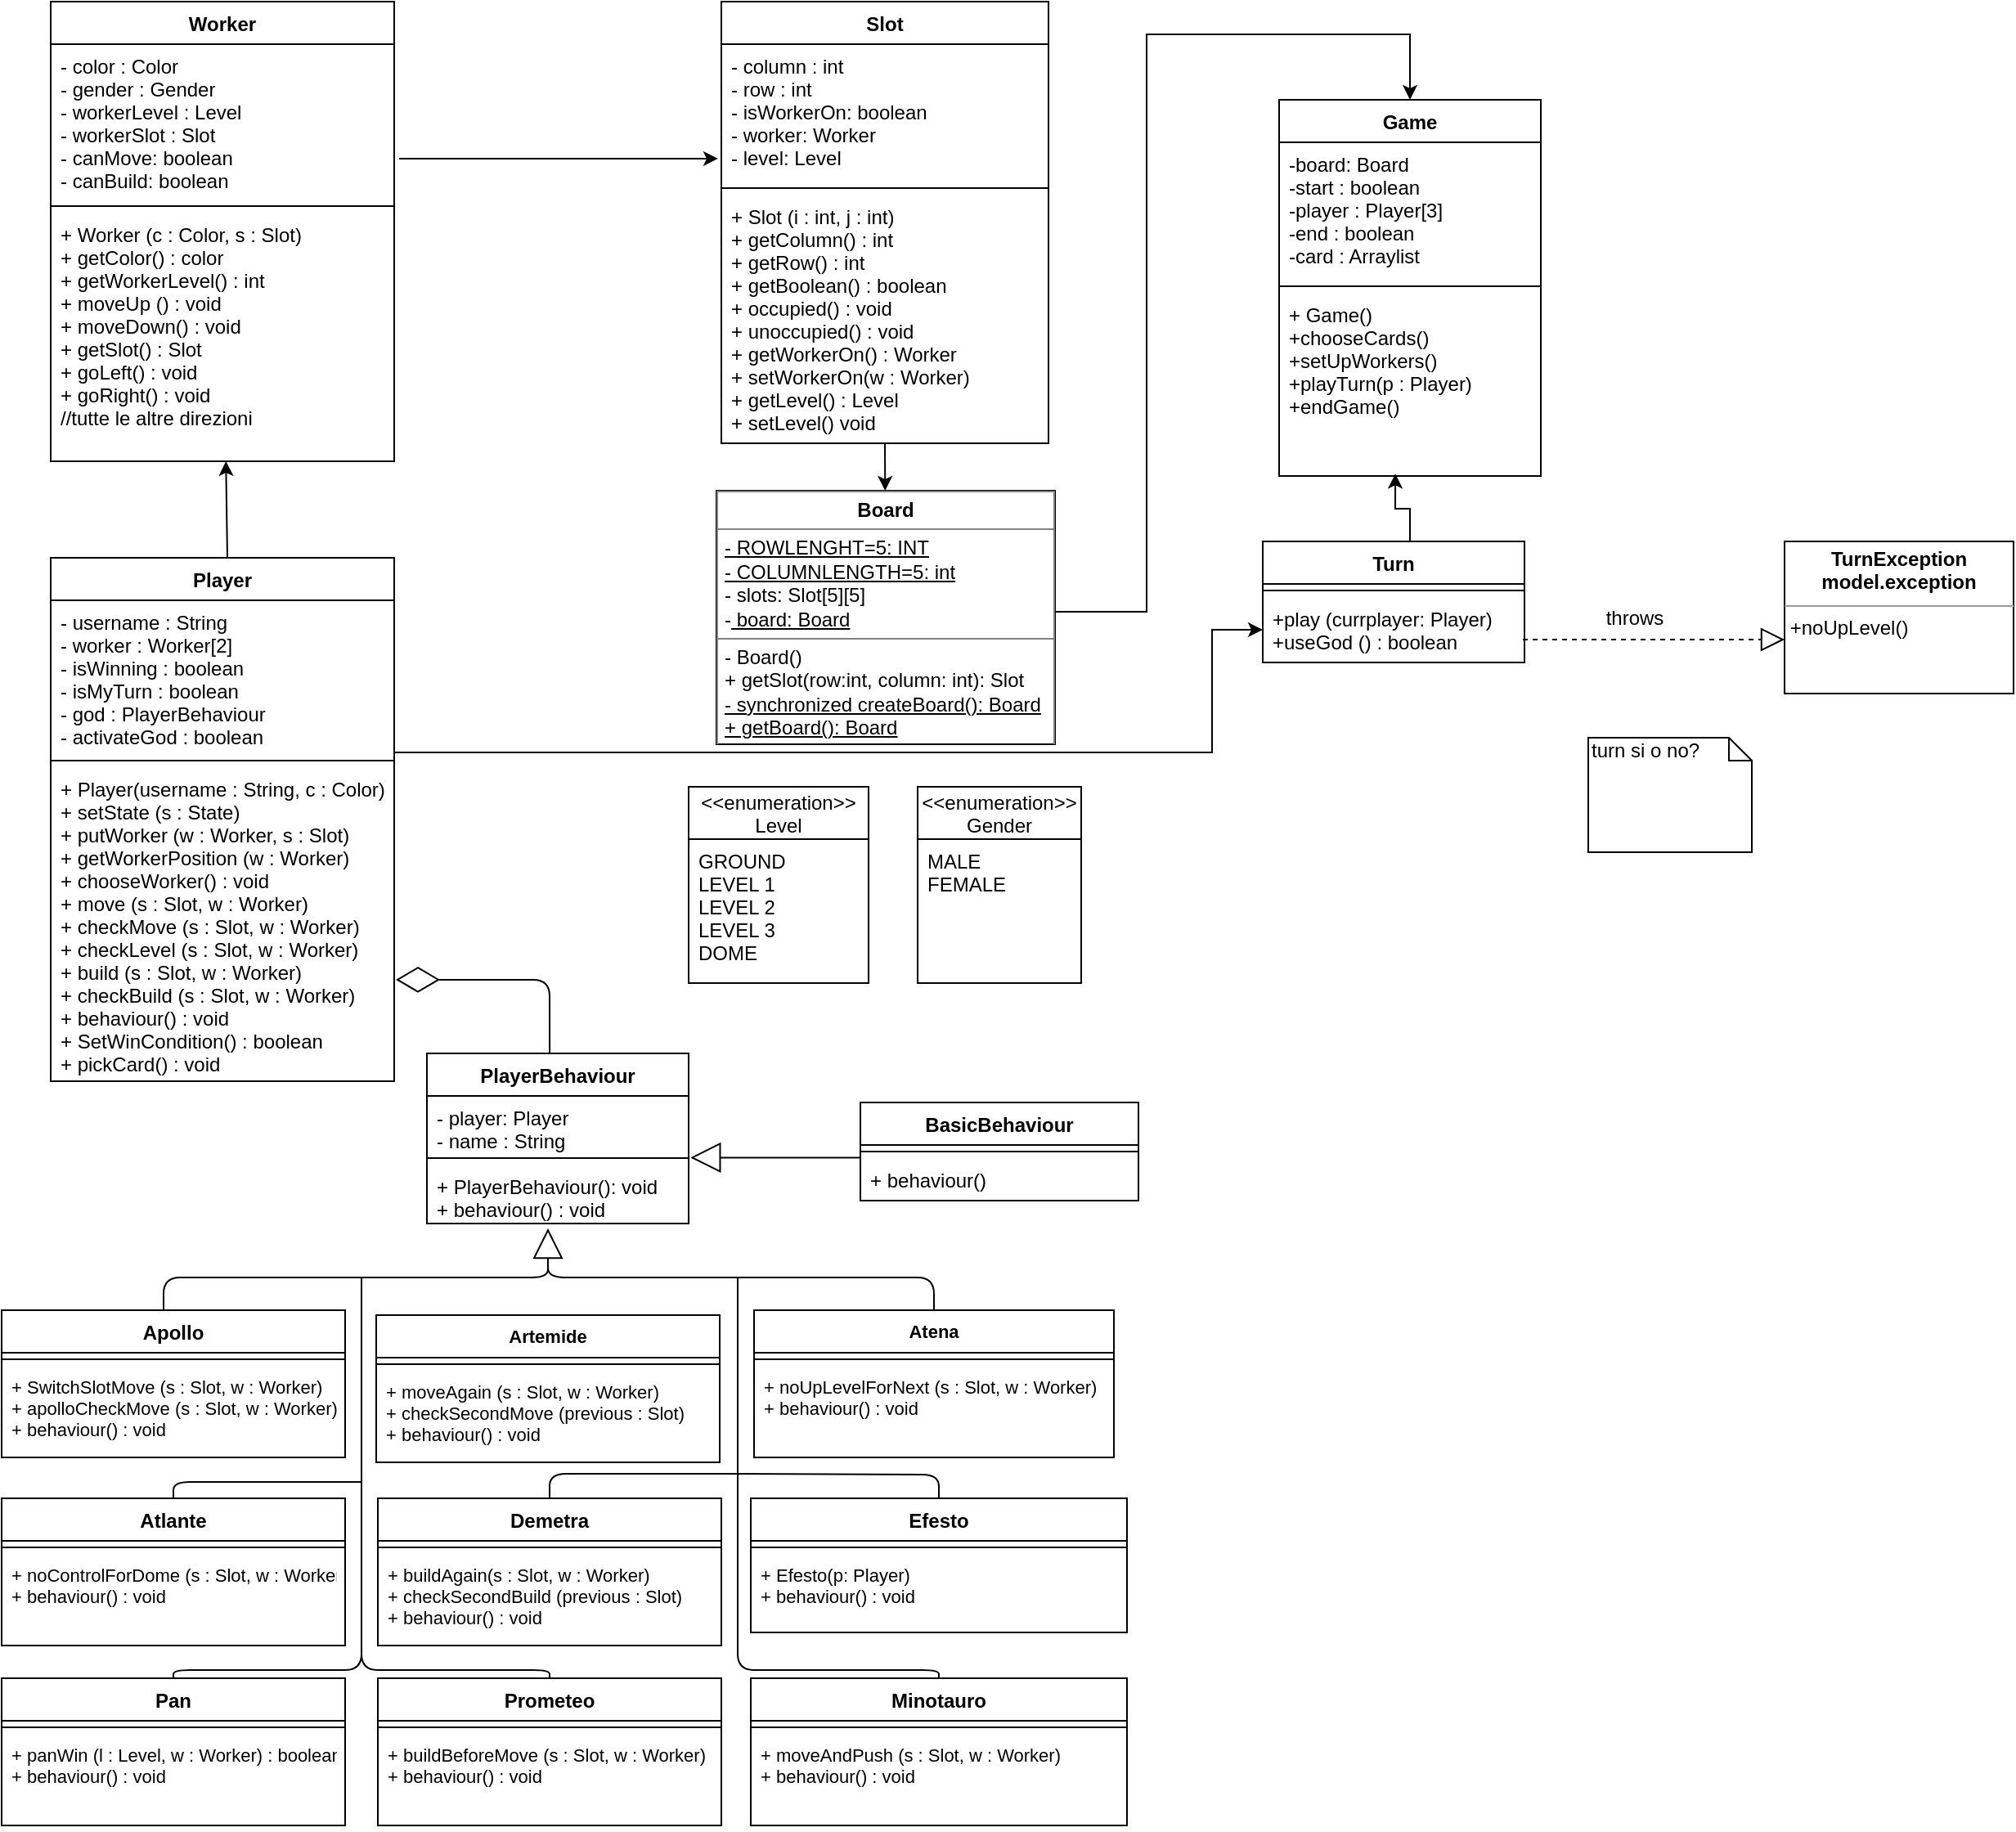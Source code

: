 <mxfile version="13.0.1" type="github" pages="3">
  <diagram id="C5RBs43oDa-KdzZeNtuy" name="Page-1">
    <mxGraphModel dx="1278" dy="1748" grid="0" gridSize="10" guides="1" tooltips="1" connect="1" arrows="1" fold="1" page="0" pageScale="1" pageWidth="827" pageHeight="1169" math="0" shadow="0">
      <root>
        <mxCell id="WIyWlLk6GJQsqaUBKTNV-0" />
        <mxCell id="WIyWlLk6GJQsqaUBKTNV-1" parent="WIyWlLk6GJQsqaUBKTNV-0" />
        <mxCell id="0JgRswng11EzXNUv8C0x-4" value="Player" style="swimlane;fontStyle=1;align=center;verticalAlign=top;childLayout=stackLayout;horizontal=1;startSize=26;horizontalStack=0;resizeParent=1;resizeParentMax=0;resizeLast=0;collapsible=1;marginBottom=0;" parent="WIyWlLk6GJQsqaUBKTNV-1" vertex="1">
          <mxGeometry x="110" y="-820" width="210" height="320" as="geometry" />
        </mxCell>
        <mxCell id="0JgRswng11EzXNUv8C0x-5" value="- username : String&#xa;- worker : Worker[2]&#xa;- isWinning : boolean&#xa;- isMyTurn : boolean&#xa;- god : PlayerBehaviour&#xa;- activateGod : boolean&#xa;" style="text;strokeColor=none;fillColor=none;align=left;verticalAlign=top;spacingLeft=4;spacingRight=4;overflow=hidden;rotatable=0;points=[[0,0.5],[1,0.5]];portConstraint=eastwest;" parent="0JgRswng11EzXNUv8C0x-4" vertex="1">
          <mxGeometry y="26" width="210" height="94" as="geometry" />
        </mxCell>
        <mxCell id="0JgRswng11EzXNUv8C0x-6" value="" style="line;strokeWidth=1;fillColor=none;align=left;verticalAlign=middle;spacingTop=-1;spacingLeft=3;spacingRight=3;rotatable=0;labelPosition=right;points=[];portConstraint=eastwest;" parent="0JgRswng11EzXNUv8C0x-4" vertex="1">
          <mxGeometry y="120" width="210" height="8" as="geometry" />
        </mxCell>
        <mxCell id="0JgRswng11EzXNUv8C0x-7" value="+ Player(username : String, c : Color)&#xa;+ setState (s : State)&#xa;+ putWorker (w : Worker, s : Slot)&#xa;+ getWorkerPosition (w : Worker)&#xa;+ chooseWorker() : void&#xa;+ move (s : Slot, w : Worker)&#xa;+ checkMove (s : Slot, w : Worker)&#xa;+ checkLevel (s : Slot, w : Worker)&#xa;+ build (s : Slot, w : Worker)&#xa;+ checkBuild (s : Slot, w : Worker)&#xa;+ behaviour() : void&#xa;+ SetWinCondition() : boolean&#xa;+ pickCard() : void&#xa;" style="text;strokeColor=none;fillColor=none;align=left;verticalAlign=top;spacingLeft=4;spacingRight=4;overflow=hidden;rotatable=0;points=[[0,0.5],[1,0.5]];portConstraint=eastwest;" parent="0JgRswng11EzXNUv8C0x-4" vertex="1">
          <mxGeometry y="128" width="210" height="192" as="geometry" />
        </mxCell>
        <mxCell id="0JgRswng11EzXNUv8C0x-41" value="Slot" style="swimlane;fontStyle=1;align=center;verticalAlign=top;childLayout=stackLayout;horizontal=1;startSize=26;horizontalStack=0;resizeParent=1;resizeParentMax=0;resizeLast=0;collapsible=1;marginBottom=0;" parent="WIyWlLk6GJQsqaUBKTNV-1" vertex="1">
          <mxGeometry x="520" y="-1160" width="200" height="270" as="geometry" />
        </mxCell>
        <mxCell id="0JgRswng11EzXNUv8C0x-42" value="- column : int&#xa;- row : int&#xa;- isWorkerOn: boolean&#xa;- worker: Worker&#xa;- level: Level" style="text;strokeColor=none;fillColor=none;align=left;verticalAlign=top;spacingLeft=4;spacingRight=4;overflow=hidden;rotatable=0;points=[[0,0.5],[1,0.5]];portConstraint=eastwest;" parent="0JgRswng11EzXNUv8C0x-41" vertex="1">
          <mxGeometry y="26" width="200" height="84" as="geometry" />
        </mxCell>
        <mxCell id="0JgRswng11EzXNUv8C0x-43" value="" style="line;strokeWidth=1;fillColor=none;align=left;verticalAlign=middle;spacingTop=-1;spacingLeft=3;spacingRight=3;rotatable=0;labelPosition=right;points=[];portConstraint=eastwest;" parent="0JgRswng11EzXNUv8C0x-41" vertex="1">
          <mxGeometry y="110" width="200" height="8" as="geometry" />
        </mxCell>
        <mxCell id="0JgRswng11EzXNUv8C0x-44" value="+ Slot (i : int, j : int)&#xa;+ getColumn() : int&#xa;+ getRow() : int&#xa;+ getBoolean() : boolean&#xa;+ occupied() : void&#xa;+ unoccupied() : void&#xa;+ getWorkerOn() : Worker&#xa;+ setWorkerOn(w : Worker)&#xa;+ getLevel() : Level&#xa;+ setLevel() void&#xa;&#xa;" style="text;strokeColor=none;fillColor=none;align=left;verticalAlign=top;spacingLeft=4;spacingRight=4;overflow=hidden;rotatable=0;points=[[0,0.5],[1,0.5]];portConstraint=eastwest;" parent="0JgRswng11EzXNUv8C0x-41" vertex="1">
          <mxGeometry y="118" width="200" height="152" as="geometry" />
        </mxCell>
        <mxCell id="0JgRswng11EzXNUv8C0x-48" value="Worker" style="swimlane;fontStyle=1;align=center;verticalAlign=top;childLayout=stackLayout;horizontal=1;startSize=26;horizontalStack=0;resizeParent=1;resizeParentMax=0;resizeLast=0;collapsible=1;marginBottom=0;" parent="WIyWlLk6GJQsqaUBKTNV-1" vertex="1">
          <mxGeometry x="110" y="-1160" width="210" height="281" as="geometry" />
        </mxCell>
        <mxCell id="0JgRswng11EzXNUv8C0x-49" value="- color : Color&#xa;- gender : Gender&#xa;- workerLevel : Level&#xa;- workerSlot : Slot&#xa;- canMove: boolean&#xa;- canBuild: boolean&#xa;&#xa;" style="text;strokeColor=none;fillColor=none;align=left;verticalAlign=top;spacingLeft=4;spacingRight=4;overflow=hidden;rotatable=0;points=[[0,0.5],[1,0.5]];portConstraint=eastwest;" parent="0JgRswng11EzXNUv8C0x-48" vertex="1">
          <mxGeometry y="26" width="210" height="95" as="geometry" />
        </mxCell>
        <mxCell id="0JgRswng11EzXNUv8C0x-50" value="" style="line;strokeWidth=1;fillColor=none;align=left;verticalAlign=middle;spacingTop=-1;spacingLeft=3;spacingRight=3;rotatable=0;labelPosition=right;points=[];portConstraint=eastwest;" parent="0JgRswng11EzXNUv8C0x-48" vertex="1">
          <mxGeometry y="121" width="210" height="8" as="geometry" />
        </mxCell>
        <mxCell id="0JgRswng11EzXNUv8C0x-51" value="+ Worker (c : Color, s : Slot)&#xa;+ getColor() : color&#xa;+ getWorkerLevel() : int&#xa;+ moveUp () : void&#xa;+ moveDown() : void&#xa;+ getSlot() : Slot&#xa;+ goLeft() : void&#xa;+ goRight() : void&#xa;//tutte le altre direzioni&#xa;" style="text;strokeColor=none;fillColor=none;align=left;verticalAlign=top;spacingLeft=4;spacingRight=4;overflow=hidden;rotatable=0;points=[[0,0.5],[1,0.5]];portConstraint=eastwest;" parent="0JgRswng11EzXNUv8C0x-48" vertex="1">
          <mxGeometry y="129" width="210" height="152" as="geometry" />
        </mxCell>
        <mxCell id="0JgRswng11EzXNUv8C0x-27" value="&lt;&lt;enumeration&gt;&gt;&#xa;Level" style="swimlane;fontStyle=0;childLayout=stackLayout;horizontal=1;startSize=32;fillColor=none;horizontalStack=0;resizeParent=1;resizeParentMax=0;resizeLast=0;collapsible=1;marginBottom=0;" parent="WIyWlLk6GJQsqaUBKTNV-1" vertex="1">
          <mxGeometry x="500" y="-680" width="110" height="120" as="geometry" />
        </mxCell>
        <mxCell id="0JgRswng11EzXNUv8C0x-28" value="GROUND&#xa;LEVEL 1&#xa;LEVEL 2&#xa;LEVEL 3&#xa;DOME" style="text;strokeColor=none;fillColor=none;align=left;verticalAlign=top;spacingLeft=4;spacingRight=4;overflow=hidden;rotatable=0;points=[[0,0.5],[1,0.5]];portConstraint=eastwest;" parent="0JgRswng11EzXNUv8C0x-27" vertex="1">
          <mxGeometry y="32" width="110" height="88" as="geometry" />
        </mxCell>
        <mxCell id="b6gt7wNLwMhvKhSy6qLI-2" value="&lt;&lt;enumeration&gt;&gt;&#xa;Gender" style="swimlane;fontStyle=0;childLayout=stackLayout;horizontal=1;startSize=32;fillColor=none;horizontalStack=0;resizeParent=1;resizeParentMax=0;resizeLast=0;collapsible=1;marginBottom=0;" parent="WIyWlLk6GJQsqaUBKTNV-1" vertex="1">
          <mxGeometry x="640" y="-680" width="100" height="120" as="geometry" />
        </mxCell>
        <mxCell id="b6gt7wNLwMhvKhSy6qLI-3" value="MALE&#xa;FEMALE" style="text;strokeColor=none;fillColor=none;align=left;verticalAlign=top;spacingLeft=4;spacingRight=4;overflow=hidden;rotatable=0;points=[[0,0.5],[1,0.5]];portConstraint=eastwest;" parent="b6gt7wNLwMhvKhSy6qLI-2" vertex="1">
          <mxGeometry y="32" width="100" height="88" as="geometry" />
        </mxCell>
        <mxCell id="b6gt7wNLwMhvKhSy6qLI-0" value="" style="endArrow=classic;html=1;" parent="WIyWlLk6GJQsqaUBKTNV-1" target="ozvy7v1XCiNjr1oGfxz3-2" edge="1">
          <mxGeometry width="50" height="50" relative="1" as="geometry">
            <mxPoint x="620" y="-890" as="sourcePoint" />
            <mxPoint x="400" y="-930" as="targetPoint" />
          </mxGeometry>
        </mxCell>
        <mxCell id="b6gt7wNLwMhvKhSy6qLI-1" value="" style="endArrow=classic;html=1;entryX=-0.01;entryY=0.833;entryDx=0;entryDy=0;entryPerimeter=0;" parent="WIyWlLk6GJQsqaUBKTNV-1" target="0JgRswng11EzXNUv8C0x-42" edge="1">
          <mxGeometry width="50" height="50" relative="1" as="geometry">
            <mxPoint x="323" y="-1064" as="sourcePoint" />
            <mxPoint x="400" y="-890" as="targetPoint" />
          </mxGeometry>
        </mxCell>
        <mxCell id="b6gt7wNLwMhvKhSy6qLI-5" value="" style="endArrow=classic;html=1;" parent="WIyWlLk6GJQsqaUBKTNV-1" target="0JgRswng11EzXNUv8C0x-48" edge="1">
          <mxGeometry width="50" height="50" relative="1" as="geometry">
            <mxPoint x="218" y="-820" as="sourcePoint" />
            <mxPoint x="218" y="-890" as="targetPoint" />
            <Array as="points" />
          </mxGeometry>
        </mxCell>
        <mxCell id="b6gt7wNLwMhvKhSy6qLI-15" value="" style="endArrow=diamondThin;endFill=0;endSize=24;html=1;entryX=1.005;entryY=0.714;entryDx=0;entryDy=0;entryPerimeter=0;exitX=0.469;exitY=-0.004;exitDx=0;exitDy=0;exitPerimeter=0;" parent="WIyWlLk6GJQsqaUBKTNV-1" source="b6gt7wNLwMhvKhSy6qLI-84" edge="1">
          <mxGeometry width="160" relative="1" as="geometry">
            <mxPoint x="414.08" y="-503.906" as="sourcePoint" />
            <mxPoint x="321.05" y="-562.052" as="targetPoint" />
            <Array as="points">
              <mxPoint x="415" y="-562" />
            </Array>
          </mxGeometry>
        </mxCell>
        <mxCell id="b6gt7wNLwMhvKhSy6qLI-22" value="Atena" style="swimlane;fontStyle=1;align=center;verticalAlign=top;childLayout=stackLayout;horizontal=1;startSize=26;horizontalStack=0;resizeParent=1;resizeParentMax=0;resizeLast=0;collapsible=1;marginBottom=0;fontSize=11;" parent="WIyWlLk6GJQsqaUBKTNV-1" vertex="1">
          <mxGeometry x="540" y="-360" width="220" height="90" as="geometry" />
        </mxCell>
        <mxCell id="b6gt7wNLwMhvKhSy6qLI-23" value="" style="line;strokeWidth=1;fillColor=none;align=left;verticalAlign=middle;spacingTop=-1;spacingLeft=3;spacingRight=3;rotatable=0;labelPosition=right;points=[];portConstraint=eastwest;" parent="b6gt7wNLwMhvKhSy6qLI-22" vertex="1">
          <mxGeometry y="26" width="220" height="8" as="geometry" />
        </mxCell>
        <mxCell id="b6gt7wNLwMhvKhSy6qLI-24" value="+ noUpLevelForNext (s : Slot, w : Worker)&#xa;+ behaviour() : void " style="text;strokeColor=none;fillColor=none;align=left;verticalAlign=top;spacingLeft=4;spacingRight=4;overflow=hidden;rotatable=0;points=[[0,0.5],[1,0.5]];portConstraint=eastwest;fontSize=11;" parent="b6gt7wNLwMhvKhSy6qLI-22" vertex="1">
          <mxGeometry y="34" width="220" height="56" as="geometry" />
        </mxCell>
        <mxCell id="b6gt7wNLwMhvKhSy6qLI-19" value="Artemide" style="swimlane;fontStyle=1;align=center;verticalAlign=top;childLayout=stackLayout;horizontal=1;startSize=26;horizontalStack=0;resizeParent=1;resizeParentMax=0;resizeLast=0;collapsible=1;marginBottom=0;fontSize=11;" parent="WIyWlLk6GJQsqaUBKTNV-1" vertex="1">
          <mxGeometry x="309" y="-357" width="210" height="90" as="geometry" />
        </mxCell>
        <mxCell id="b6gt7wNLwMhvKhSy6qLI-20" value="" style="line;strokeWidth=1;fillColor=none;align=left;verticalAlign=middle;spacingTop=-1;spacingLeft=3;spacingRight=3;rotatable=0;labelPosition=right;points=[];portConstraint=eastwest;" parent="b6gt7wNLwMhvKhSy6qLI-19" vertex="1">
          <mxGeometry y="26" width="210" height="8" as="geometry" />
        </mxCell>
        <mxCell id="b6gt7wNLwMhvKhSy6qLI-21" value="+ moveAgain (s : Slot, w : Worker)&#xa;+ checkSecondMove (previous : Slot)&#xa;+ behaviour() : void" style="text;strokeColor=none;fillColor=none;align=left;verticalAlign=top;spacingLeft=4;spacingRight=4;overflow=hidden;rotatable=0;points=[[0,0.5],[1,0.5]];portConstraint=eastwest;fontSize=11;" parent="b6gt7wNLwMhvKhSy6qLI-19" vertex="1">
          <mxGeometry y="34" width="210" height="56" as="geometry" />
        </mxCell>
        <mxCell id="b6gt7wNLwMhvKhSy6qLI-16" value="Apollo" style="swimlane;fontStyle=1;align=center;verticalAlign=top;childLayout=stackLayout;horizontal=1;startSize=26;horizontalStack=0;resizeParent=1;resizeParentMax=0;resizeLast=0;collapsible=1;marginBottom=0;" parent="WIyWlLk6GJQsqaUBKTNV-1" vertex="1">
          <mxGeometry x="80" y="-360" width="210" height="90" as="geometry" />
        </mxCell>
        <mxCell id="b6gt7wNLwMhvKhSy6qLI-17" value="" style="line;strokeWidth=1;fillColor=none;align=left;verticalAlign=middle;spacingTop=-1;spacingLeft=3;spacingRight=3;rotatable=0;labelPosition=right;points=[];portConstraint=eastwest;" parent="b6gt7wNLwMhvKhSy6qLI-16" vertex="1">
          <mxGeometry y="26" width="210" height="8" as="geometry" />
        </mxCell>
        <mxCell id="b6gt7wNLwMhvKhSy6qLI-18" value="+ SwitchSlotMove (s : Slot, w : Worker)&#xa;+ apolloCheckMove (s : Slot, w : Worker)&#xa;+ behaviour() : void " style="text;strokeColor=none;fillColor=none;align=left;verticalAlign=top;spacingLeft=4;spacingRight=4;overflow=hidden;rotatable=0;points=[[0,0.5],[1,0.5]];portConstraint=eastwest;fontSize=11;" parent="b6gt7wNLwMhvKhSy6qLI-16" vertex="1">
          <mxGeometry y="34" width="210" height="56" as="geometry" />
        </mxCell>
        <mxCell id="b6gt7wNLwMhvKhSy6qLI-29" value="Demetra" style="swimlane;fontStyle=1;align=center;verticalAlign=top;childLayout=stackLayout;horizontal=1;startSize=26;horizontalStack=0;resizeParent=1;resizeParentMax=0;resizeLast=0;collapsible=1;marginBottom=0;" parent="WIyWlLk6GJQsqaUBKTNV-1" vertex="1">
          <mxGeometry x="310" y="-245" width="210" height="90" as="geometry" />
        </mxCell>
        <mxCell id="b6gt7wNLwMhvKhSy6qLI-30" value="" style="line;strokeWidth=1;fillColor=none;align=left;verticalAlign=middle;spacingTop=-1;spacingLeft=3;spacingRight=3;rotatable=0;labelPosition=right;points=[];portConstraint=eastwest;" parent="b6gt7wNLwMhvKhSy6qLI-29" vertex="1">
          <mxGeometry y="26" width="210" height="8" as="geometry" />
        </mxCell>
        <mxCell id="b6gt7wNLwMhvKhSy6qLI-31" value="+ buildAgain(s : Slot, w : Worker)&#xa;+ checkSecondBuild (previous : Slot)&#xa;+ behaviour() : void " style="text;strokeColor=none;fillColor=none;align=left;verticalAlign=top;spacingLeft=4;spacingRight=4;overflow=hidden;rotatable=0;points=[[0,0.5],[1,0.5]];portConstraint=eastwest;fontSize=11;" parent="b6gt7wNLwMhvKhSy6qLI-29" vertex="1">
          <mxGeometry y="34" width="210" height="56" as="geometry" />
        </mxCell>
        <mxCell id="b6gt7wNLwMhvKhSy6qLI-32" value="Efesto" style="swimlane;fontStyle=1;align=center;verticalAlign=top;childLayout=stackLayout;horizontal=1;startSize=26;horizontalStack=0;resizeParent=1;resizeParentMax=0;resizeLast=0;collapsible=1;marginBottom=0;" parent="WIyWlLk6GJQsqaUBKTNV-1" vertex="1">
          <mxGeometry x="538" y="-245" width="230" height="82" as="geometry" />
        </mxCell>
        <mxCell id="b6gt7wNLwMhvKhSy6qLI-33" value="" style="line;strokeWidth=1;fillColor=none;align=left;verticalAlign=middle;spacingTop=-1;spacingLeft=3;spacingRight=3;rotatable=0;labelPosition=right;points=[];portConstraint=eastwest;" parent="b6gt7wNLwMhvKhSy6qLI-32" vertex="1">
          <mxGeometry y="26" width="230" height="8" as="geometry" />
        </mxCell>
        <mxCell id="b6gt7wNLwMhvKhSy6qLI-34" value="+ Efesto(p: Player)&#xa;+ behaviour() : void " style="text;strokeColor=none;fillColor=none;align=left;verticalAlign=top;spacingLeft=4;spacingRight=4;overflow=hidden;rotatable=0;points=[[0,0.5],[1,0.5]];portConstraint=eastwest;fontSize=11;" parent="b6gt7wNLwMhvKhSy6qLI-32" vertex="1">
          <mxGeometry y="34" width="230" height="48" as="geometry" />
        </mxCell>
        <mxCell id="b6gt7wNLwMhvKhSy6qLI-38" value="Pan" style="swimlane;fontStyle=1;align=center;verticalAlign=top;childLayout=stackLayout;horizontal=1;startSize=26;horizontalStack=0;resizeParent=1;resizeParentMax=0;resizeLast=0;collapsible=1;marginBottom=0;" parent="WIyWlLk6GJQsqaUBKTNV-1" vertex="1">
          <mxGeometry x="80" y="-135" width="210" height="90" as="geometry" />
        </mxCell>
        <mxCell id="b6gt7wNLwMhvKhSy6qLI-39" value="" style="line;strokeWidth=1;fillColor=none;align=left;verticalAlign=middle;spacingTop=-1;spacingLeft=3;spacingRight=3;rotatable=0;labelPosition=right;points=[];portConstraint=eastwest;" parent="b6gt7wNLwMhvKhSy6qLI-38" vertex="1">
          <mxGeometry y="26" width="210" height="8" as="geometry" />
        </mxCell>
        <mxCell id="b6gt7wNLwMhvKhSy6qLI-40" value="+ panWin (l : Level, w : Worker) : boolean&#xa;+ behaviour() : void" style="text;strokeColor=none;fillColor=none;align=left;verticalAlign=top;spacingLeft=4;spacingRight=4;overflow=hidden;rotatable=0;points=[[0,0.5],[1,0.5]];portConstraint=eastwest;fontSize=11;" parent="b6gt7wNLwMhvKhSy6qLI-38" vertex="1">
          <mxGeometry y="34" width="210" height="56" as="geometry" />
        </mxCell>
        <mxCell id="b6gt7wNLwMhvKhSy6qLI-48" value="" style="endArrow=block;endSize=16;endFill=0;html=1;entryX=0.5;entryY=1;entryDx=0;entryDy=0;exitX=0.5;exitY=0;exitDx=0;exitDy=0;" parent="WIyWlLk6GJQsqaUBKTNV-1" edge="1">
          <mxGeometry width="160" relative="1" as="geometry">
            <mxPoint x="650" y="-360" as="sourcePoint" />
            <mxPoint x="414" y="-410" as="targetPoint" />
            <Array as="points">
              <mxPoint x="650" y="-380" />
              <mxPoint x="510" y="-380" />
              <mxPoint x="414" y="-380" />
            </Array>
          </mxGeometry>
        </mxCell>
        <mxCell id="b6gt7wNLwMhvKhSy6qLI-49" value="" style="endArrow=none;html=1;edgeStyle=orthogonalEdgeStyle;exitX=0.5;exitY=0;exitDx=0;exitDy=0;" parent="WIyWlLk6GJQsqaUBKTNV-1" edge="1">
          <mxGeometry relative="1" as="geometry">
            <mxPoint x="179" y="-360" as="sourcePoint" />
            <mxPoint x="414" y="-390" as="targetPoint" />
            <Array as="points">
              <mxPoint x="179" y="-380" />
              <mxPoint x="414" y="-380" />
            </Array>
          </mxGeometry>
        </mxCell>
        <mxCell id="b6gt7wNLwMhvKhSy6qLI-41" value="Prometeo" style="swimlane;fontStyle=1;align=center;verticalAlign=top;childLayout=stackLayout;horizontal=1;startSize=26;horizontalStack=0;resizeParent=1;resizeParentMax=0;resizeLast=0;collapsible=1;marginBottom=0;" parent="WIyWlLk6GJQsqaUBKTNV-1" vertex="1">
          <mxGeometry x="310" y="-135" width="210" height="90" as="geometry" />
        </mxCell>
        <mxCell id="b6gt7wNLwMhvKhSy6qLI-42" value="" style="line;strokeWidth=1;fillColor=none;align=left;verticalAlign=middle;spacingTop=-1;spacingLeft=3;spacingRight=3;rotatable=0;labelPosition=right;points=[];portConstraint=eastwest;" parent="b6gt7wNLwMhvKhSy6qLI-41" vertex="1">
          <mxGeometry y="26" width="210" height="8" as="geometry" />
        </mxCell>
        <mxCell id="b6gt7wNLwMhvKhSy6qLI-43" value="+ buildBeforeMove (s : Slot, w : Worker)&#xa;+ behaviour() : void " style="text;strokeColor=none;fillColor=none;align=left;verticalAlign=top;spacingLeft=4;spacingRight=4;overflow=hidden;rotatable=0;points=[[0,0.5],[1,0.5]];portConstraint=eastwest;fontSize=11;" parent="b6gt7wNLwMhvKhSy6qLI-41" vertex="1">
          <mxGeometry y="34" width="210" height="56" as="geometry" />
        </mxCell>
        <mxCell id="b6gt7wNLwMhvKhSy6qLI-35" value="Minotauro" style="swimlane;fontStyle=1;align=center;verticalAlign=top;childLayout=stackLayout;horizontal=1;startSize=26;horizontalStack=0;resizeParent=1;resizeParentMax=0;resizeLast=0;collapsible=1;marginBottom=0;" parent="WIyWlLk6GJQsqaUBKTNV-1" vertex="1">
          <mxGeometry x="538" y="-135" width="230" height="90" as="geometry" />
        </mxCell>
        <mxCell id="b6gt7wNLwMhvKhSy6qLI-36" value="" style="line;strokeWidth=1;fillColor=none;align=left;verticalAlign=middle;spacingTop=-1;spacingLeft=3;spacingRight=3;rotatable=0;labelPosition=right;points=[];portConstraint=eastwest;" parent="b6gt7wNLwMhvKhSy6qLI-35" vertex="1">
          <mxGeometry y="26" width="230" height="8" as="geometry" />
        </mxCell>
        <mxCell id="b6gt7wNLwMhvKhSy6qLI-37" value="+ moveAndPush (s : Slot, w : Worker)&#xa;+ behaviour() : void " style="text;strokeColor=none;fillColor=none;align=left;verticalAlign=top;spacingLeft=4;spacingRight=4;overflow=hidden;rotatable=0;points=[[0,0.5],[1,0.5]];portConstraint=eastwest;fontSize=11;" parent="b6gt7wNLwMhvKhSy6qLI-35" vertex="1">
          <mxGeometry y="34" width="230" height="56" as="geometry" />
        </mxCell>
        <mxCell id="b6gt7wNLwMhvKhSy6qLI-26" value="Atlante" style="swimlane;fontStyle=1;align=center;verticalAlign=top;childLayout=stackLayout;horizontal=1;startSize=26;horizontalStack=0;resizeParent=1;resizeParentMax=0;resizeLast=0;collapsible=1;marginBottom=0;" parent="WIyWlLk6GJQsqaUBKTNV-1" vertex="1">
          <mxGeometry x="80" y="-245" width="210" height="90" as="geometry" />
        </mxCell>
        <mxCell id="b6gt7wNLwMhvKhSy6qLI-27" value="" style="line;strokeWidth=1;fillColor=none;align=left;verticalAlign=middle;spacingTop=-1;spacingLeft=3;spacingRight=3;rotatable=0;labelPosition=right;points=[];portConstraint=eastwest;" parent="b6gt7wNLwMhvKhSy6qLI-26" vertex="1">
          <mxGeometry y="26" width="210" height="8" as="geometry" />
        </mxCell>
        <mxCell id="b6gt7wNLwMhvKhSy6qLI-28" value="+ noControlForDome (s : Slot, w : Worker)&#xa;+ behaviour() : void " style="text;strokeColor=none;fillColor=none;align=left;verticalAlign=top;spacingLeft=4;spacingRight=4;overflow=hidden;rotatable=0;points=[[0,0.5],[1,0.5]];portConstraint=eastwest;fontSize=11;" parent="b6gt7wNLwMhvKhSy6qLI-26" vertex="1">
          <mxGeometry y="34" width="210" height="56" as="geometry" />
        </mxCell>
        <mxCell id="b6gt7wNLwMhvKhSy6qLI-61" value="" style="endArrow=none;html=1;edgeStyle=orthogonalEdgeStyle;entryX=0.5;entryY=0;entryDx=0;entryDy=0;" parent="WIyWlLk6GJQsqaUBKTNV-1" target="b6gt7wNLwMhvKhSy6qLI-35" edge="1">
          <mxGeometry relative="1" as="geometry">
            <mxPoint x="530" y="-380" as="sourcePoint" />
            <mxPoint x="610" y="-150" as="targetPoint" />
            <Array as="points">
              <mxPoint x="530" y="-140" />
              <mxPoint x="653" y="-140" />
            </Array>
          </mxGeometry>
        </mxCell>
        <mxCell id="b6gt7wNLwMhvKhSy6qLI-62" value="" style="resizable=0;html=1;align=left;verticalAlign=bottom;labelBackgroundColor=#ffffff;fontSize=10;" parent="b6gt7wNLwMhvKhSy6qLI-61" connectable="0" vertex="1">
          <mxGeometry x="-1" relative="1" as="geometry" />
        </mxCell>
        <mxCell id="b6gt7wNLwMhvKhSy6qLI-63" value="" style="resizable=0;html=1;align=right;verticalAlign=bottom;labelBackgroundColor=#ffffff;fontSize=10;" parent="b6gt7wNLwMhvKhSy6qLI-61" connectable="0" vertex="1">
          <mxGeometry x="1" relative="1" as="geometry" />
        </mxCell>
        <mxCell id="b6gt7wNLwMhvKhSy6qLI-65" value="" style="endArrow=none;html=1;edgeStyle=orthogonalEdgeStyle;exitX=0.5;exitY=0;exitDx=0;exitDy=0;" parent="WIyWlLk6GJQsqaUBKTNV-1" source="b6gt7wNLwMhvKhSy6qLI-38" edge="1">
          <mxGeometry relative="1" as="geometry">
            <mxPoint x="210" y="-140" as="sourcePoint" />
            <mxPoint x="300" y="-380" as="targetPoint" />
            <Array as="points">
              <mxPoint x="185" y="-140" />
              <mxPoint x="300" y="-140" />
            </Array>
          </mxGeometry>
        </mxCell>
        <mxCell id="b6gt7wNLwMhvKhSy6qLI-71" value="" style="endArrow=none;html=1;edgeStyle=orthogonalEdgeStyle;entryX=0.5;entryY=0;entryDx=0;entryDy=0;" parent="WIyWlLk6GJQsqaUBKTNV-1" target="b6gt7wNLwMhvKhSy6qLI-32" edge="1">
          <mxGeometry relative="1" as="geometry">
            <mxPoint x="530" y="-260" as="sourcePoint" />
            <mxPoint x="690" y="-260" as="targetPoint" />
          </mxGeometry>
        </mxCell>
        <mxCell id="b6gt7wNLwMhvKhSy6qLI-74" value="" style="endArrow=none;html=1;edgeStyle=orthogonalEdgeStyle;exitX=0.5;exitY=0;exitDx=0;exitDy=0;" parent="WIyWlLk6GJQsqaUBKTNV-1" source="b6gt7wNLwMhvKhSy6qLI-26" edge="1">
          <mxGeometry relative="1" as="geometry">
            <mxPoint x="140" y="-260" as="sourcePoint" />
            <mxPoint x="300" y="-255" as="targetPoint" />
            <Array as="points">
              <mxPoint x="185" y="-255" />
              <mxPoint x="300" y="-255" />
            </Array>
          </mxGeometry>
        </mxCell>
        <mxCell id="b6gt7wNLwMhvKhSy6qLI-77" value="" style="endArrow=none;html=1;edgeStyle=orthogonalEdgeStyle;exitX=0.5;exitY=0;exitDx=0;exitDy=0;" parent="WIyWlLk6GJQsqaUBKTNV-1" source="b6gt7wNLwMhvKhSy6qLI-29" edge="1">
          <mxGeometry relative="1" as="geometry">
            <mxPoint x="370" y="-260" as="sourcePoint" />
            <mxPoint x="530" y="-260" as="targetPoint" />
            <Array as="points">
              <mxPoint x="415" y="-260" />
            </Array>
          </mxGeometry>
        </mxCell>
        <mxCell id="b6gt7wNLwMhvKhSy6qLI-81" value="" style="endArrow=none;html=1;edgeStyle=orthogonalEdgeStyle;entryX=0.5;entryY=0;entryDx=0;entryDy=0;" parent="WIyWlLk6GJQsqaUBKTNV-1" target="b6gt7wNLwMhvKhSy6qLI-41" edge="1">
          <mxGeometry relative="1" as="geometry">
            <mxPoint x="300" y="-170" as="sourcePoint" />
            <mxPoint x="420" y="-140" as="targetPoint" />
            <Array as="points">
              <mxPoint x="300" y="-140" />
              <mxPoint x="415" y="-140" />
            </Array>
          </mxGeometry>
        </mxCell>
        <mxCell id="b6gt7wNLwMhvKhSy6qLI-89" value="BasicBehaviour" style="swimlane;fontStyle=1;align=center;verticalAlign=top;childLayout=stackLayout;horizontal=1;startSize=26;horizontalStack=0;resizeParent=1;resizeParentMax=0;resizeLast=0;collapsible=1;marginBottom=0;" parent="WIyWlLk6GJQsqaUBKTNV-1" vertex="1">
          <mxGeometry x="605" y="-487" width="170" height="60" as="geometry" />
        </mxCell>
        <mxCell id="b6gt7wNLwMhvKhSy6qLI-91" value="" style="line;strokeWidth=1;fillColor=none;align=left;verticalAlign=middle;spacingTop=-1;spacingLeft=3;spacingRight=3;rotatable=0;labelPosition=right;points=[];portConstraint=eastwest;" parent="b6gt7wNLwMhvKhSy6qLI-89" vertex="1">
          <mxGeometry y="26" width="170" height="8" as="geometry" />
        </mxCell>
        <mxCell id="b6gt7wNLwMhvKhSy6qLI-92" value="+ behaviour()" style="text;strokeColor=none;fillColor=none;align=left;verticalAlign=top;spacingLeft=4;spacingRight=4;overflow=hidden;rotatable=0;points=[[0,0.5],[1,0.5]];portConstraint=eastwest;" parent="b6gt7wNLwMhvKhSy6qLI-89" vertex="1">
          <mxGeometry y="34" width="170" height="26" as="geometry" />
        </mxCell>
        <mxCell id="b6gt7wNLwMhvKhSy6qLI-93" value="" style="endArrow=block;endSize=16;endFill=0;html=1;entryX=1.007;entryY=0.933;entryDx=0;entryDy=0;entryPerimeter=0;exitX=-0.003;exitY=0.258;exitDx=0;exitDy=0;exitPerimeter=0;" parent="WIyWlLk6GJQsqaUBKTNV-1" edge="1">
          <mxGeometry width="160" relative="1" as="geometry">
            <mxPoint x="604.49" y="-453.292" as="sourcePoint" />
            <mxPoint x="501.12" y="-453.278" as="targetPoint" />
          </mxGeometry>
        </mxCell>
        <mxCell id="788CZaz-XxBs44DHyxLr-1" value="Game" style="swimlane;fontStyle=1;align=center;verticalAlign=top;childLayout=stackLayout;horizontal=1;startSize=26;horizontalStack=0;resizeParent=1;resizeParentMax=0;resizeLast=0;collapsible=1;marginBottom=0;" parent="WIyWlLk6GJQsqaUBKTNV-1" vertex="1">
          <mxGeometry x="861" y="-1100" width="160" height="230" as="geometry" />
        </mxCell>
        <mxCell id="788CZaz-XxBs44DHyxLr-2" value="-board: Board&#xa;-start : boolean&#xa;-player : Player[3]&#xa;-end : boolean&#xa;-card : Arraylist&#xa;" style="text;strokeColor=none;fillColor=none;align=left;verticalAlign=top;spacingLeft=4;spacingRight=4;overflow=hidden;rotatable=0;points=[[0,0.5],[1,0.5]];portConstraint=eastwest;" parent="788CZaz-XxBs44DHyxLr-1" vertex="1">
          <mxGeometry y="26" width="160" height="84" as="geometry" />
        </mxCell>
        <mxCell id="788CZaz-XxBs44DHyxLr-3" value="" style="line;strokeWidth=1;fillColor=none;align=left;verticalAlign=middle;spacingTop=-1;spacingLeft=3;spacingRight=3;rotatable=0;labelPosition=right;points=[];portConstraint=eastwest;" parent="788CZaz-XxBs44DHyxLr-1" vertex="1">
          <mxGeometry y="110" width="160" height="8" as="geometry" />
        </mxCell>
        <mxCell id="788CZaz-XxBs44DHyxLr-4" value="+ Game() &#xa;+chooseCards()  &#xa;+setUpWorkers()&#xa;+playTurn(p : Player)&#xa;+endGame()&#xa;" style="text;strokeColor=none;fillColor=none;align=left;verticalAlign=top;spacingLeft=4;spacingRight=4;overflow=hidden;rotatable=0;points=[[0,0.5],[1,0.5]];portConstraint=eastwest;" parent="788CZaz-XxBs44DHyxLr-1" vertex="1">
          <mxGeometry y="118" width="160" height="112" as="geometry" />
        </mxCell>
        <mxCell id="788CZaz-XxBs44DHyxLr-10" style="edgeStyle=orthogonalEdgeStyle;rounded=0;orthogonalLoop=1;jettySize=auto;html=1;exitX=0.5;exitY=0;exitDx=0;exitDy=0;entryX=0.444;entryY=0.988;entryDx=0;entryDy=0;entryPerimeter=0;" parent="WIyWlLk6GJQsqaUBKTNV-1" source="788CZaz-XxBs44DHyxLr-5" target="788CZaz-XxBs44DHyxLr-4" edge="1">
          <mxGeometry relative="1" as="geometry">
            <Array as="points">
              <mxPoint x="941" y="-830" />
              <mxPoint x="941" y="-850" />
              <mxPoint x="932" y="-850" />
            </Array>
          </mxGeometry>
        </mxCell>
        <mxCell id="788CZaz-XxBs44DHyxLr-5" value="Turn" style="swimlane;fontStyle=1;align=center;verticalAlign=top;childLayout=stackLayout;horizontal=1;startSize=26;horizontalStack=0;resizeParent=1;resizeParentMax=0;resizeLast=0;collapsible=1;marginBottom=0;" parent="WIyWlLk6GJQsqaUBKTNV-1" vertex="1">
          <mxGeometry x="851" y="-830" width="160" height="74" as="geometry" />
        </mxCell>
        <mxCell id="788CZaz-XxBs44DHyxLr-12" value="" style="endArrow=block;dashed=1;endFill=0;endSize=12;html=1;" parent="788CZaz-XxBs44DHyxLr-5" edge="1">
          <mxGeometry width="160" relative="1" as="geometry">
            <mxPoint x="159" y="60" as="sourcePoint" />
            <mxPoint x="319" y="60" as="targetPoint" />
          </mxGeometry>
        </mxCell>
        <mxCell id="788CZaz-XxBs44DHyxLr-7" value="" style="line;strokeWidth=1;fillColor=none;align=left;verticalAlign=middle;spacingTop=-1;spacingLeft=3;spacingRight=3;rotatable=0;labelPosition=right;points=[];portConstraint=eastwest;" parent="788CZaz-XxBs44DHyxLr-5" vertex="1">
          <mxGeometry y="26" width="160" height="8" as="geometry" />
        </mxCell>
        <mxCell id="788CZaz-XxBs44DHyxLr-8" value="+play (currplayer: Player)&#xa;+useGod () : boolean" style="text;strokeColor=none;fillColor=none;align=left;verticalAlign=top;spacingLeft=4;spacingRight=4;overflow=hidden;rotatable=0;points=[[0,0.5],[1,0.5]];portConstraint=eastwest;" parent="788CZaz-XxBs44DHyxLr-5" vertex="1">
          <mxGeometry y="34" width="160" height="40" as="geometry" />
        </mxCell>
        <mxCell id="788CZaz-XxBs44DHyxLr-9" style="edgeStyle=orthogonalEdgeStyle;rounded=0;orthogonalLoop=1;jettySize=auto;html=1;entryX=0.5;entryY=0;entryDx=0;entryDy=0;" parent="WIyWlLk6GJQsqaUBKTNV-1" source="ozvy7v1XCiNjr1oGfxz3-2" target="788CZaz-XxBs44DHyxLr-1" edge="1">
          <mxGeometry relative="1" as="geometry">
            <mxPoint x="910" y="-1110" as="targetPoint" />
            <Array as="points">
              <mxPoint x="780" y="-787" />
              <mxPoint x="780" y="-1140" />
              <mxPoint x="941" y="-1140" />
            </Array>
          </mxGeometry>
        </mxCell>
        <mxCell id="788CZaz-XxBs44DHyxLr-11" style="edgeStyle=orthogonalEdgeStyle;rounded=0;orthogonalLoop=1;jettySize=auto;html=1;exitX=1;exitY=0.5;exitDx=0;exitDy=0;entryX=0;entryY=0.5;entryDx=0;entryDy=0;" parent="WIyWlLk6GJQsqaUBKTNV-1" source="0JgRswng11EzXNUv8C0x-5" target="788CZaz-XxBs44DHyxLr-8" edge="1">
          <mxGeometry relative="1" as="geometry">
            <Array as="points">
              <mxPoint x="320" y="-701" />
              <mxPoint x="820" y="-701" />
              <mxPoint x="820" y="-776" />
            </Array>
          </mxGeometry>
        </mxCell>
        <mxCell id="788CZaz-XxBs44DHyxLr-17" value="throws" style="text;html=1;align=center;verticalAlign=middle;resizable=0;points=[];autosize=1;" parent="WIyWlLk6GJQsqaUBKTNV-1" vertex="1">
          <mxGeometry x="1053" y="-793" width="50" height="20" as="geometry" />
        </mxCell>
        <mxCell id="788CZaz-XxBs44DHyxLr-22" value="&lt;p style=&quot;margin: 0px ; margin-top: 4px ; text-align: center&quot;&gt;&lt;span style=&quot;font-weight: bold&quot;&gt;TurnException&lt;/span&gt;&lt;br style=&quot;padding: 0px ; margin: 0px ; font-weight: bold&quot;&gt;&lt;span style=&quot;font-weight: bold&quot;&gt;model.exception&lt;/span&gt;&lt;br&gt;&lt;/p&gt;&lt;hr size=&quot;1&quot;&gt;&lt;div style=&quot;height: 2px&quot;&gt;&amp;nbsp;+noUpLevel()&lt;/div&gt;" style="verticalAlign=top;align=left;overflow=fill;fontSize=12;fontFamily=Helvetica;html=1;" parent="WIyWlLk6GJQsqaUBKTNV-1" vertex="1">
          <mxGeometry x="1170" y="-830" width="140" height="93" as="geometry" />
        </mxCell>
        <mxCell id="788CZaz-XxBs44DHyxLr-28" value="turn si o no?" style="shape=note;whiteSpace=wrap;html=1;size=14;verticalAlign=top;align=left;spacingTop=-6;" parent="WIyWlLk6GJQsqaUBKTNV-1" vertex="1">
          <mxGeometry x="1050" y="-710" width="100" height="70" as="geometry" />
        </mxCell>
        <mxCell id="b6gt7wNLwMhvKhSy6qLI-84" value="PlayerBehaviour" style="swimlane;fontStyle=1;align=center;verticalAlign=top;childLayout=stackLayout;horizontal=1;startSize=26;horizontalStack=0;resizeParent=1;resizeParentMax=0;resizeLast=0;collapsible=1;marginBottom=0;" parent="WIyWlLk6GJQsqaUBKTNV-1" vertex="1">
          <mxGeometry x="340" y="-517" width="160" height="104" as="geometry" />
        </mxCell>
        <mxCell id="b6gt7wNLwMhvKhSy6qLI-85" value="- player: Player&#xa;- name : String" style="text;strokeColor=none;fillColor=none;align=left;verticalAlign=top;spacingLeft=4;spacingRight=4;overflow=hidden;rotatable=0;points=[[0,0.5],[1,0.5]];portConstraint=eastwest;" parent="b6gt7wNLwMhvKhSy6qLI-84" vertex="1">
          <mxGeometry y="26" width="160" height="34" as="geometry" />
        </mxCell>
        <mxCell id="b6gt7wNLwMhvKhSy6qLI-86" value="" style="line;strokeWidth=1;fillColor=none;align=left;verticalAlign=middle;spacingTop=-1;spacingLeft=3;spacingRight=3;rotatable=0;labelPosition=right;points=[];portConstraint=eastwest;" parent="b6gt7wNLwMhvKhSy6qLI-84" vertex="1">
          <mxGeometry y="60" width="160" height="8" as="geometry" />
        </mxCell>
        <mxCell id="b6gt7wNLwMhvKhSy6qLI-87" value="+ PlayerBehaviour(): void&#xa;+ behaviour() : void&#xa;" style="text;strokeColor=none;fillColor=none;align=left;verticalAlign=top;spacingLeft=4;spacingRight=4;overflow=hidden;rotatable=0;points=[[0,0.5],[1,0.5]];portConstraint=eastwest;" parent="b6gt7wNLwMhvKhSy6qLI-84" vertex="1">
          <mxGeometry y="68" width="160" height="36" as="geometry" />
        </mxCell>
        <mxCell id="ozvy7v1XCiNjr1oGfxz3-2" value="&lt;table border=&quot;1&quot; width=&quot;100%&quot; cellpadding=&quot;4&quot; style=&quot;width: 100% ; height: 100% ; border-collapse: collapse&quot;&gt;&lt;tbody&gt;&lt;tr&gt;&lt;th align=&quot;center&quot;&gt;&lt;b&gt;Board&lt;br&gt;&lt;/b&gt;&lt;/th&gt;&lt;/tr&gt;&lt;tr&gt;&lt;td&gt;&lt;u&gt;- ROWLENGHT=5: INT&lt;br&gt;- COLUMNLENGTH=5: int&lt;/u&gt;&lt;br&gt;- slots: Slot[5][5]&lt;br&gt;-&lt;u&gt; board: Board&lt;/u&gt;&lt;/td&gt;&lt;/tr&gt;&lt;tr&gt;&lt;td&gt;- Board()&lt;br&gt;+ getSlot(row:int, column: int): Slot&lt;br&gt;&lt;u&gt;- synchronized createBoard(): Board&lt;br&gt;+ getBoard(): Board&lt;/u&gt;&lt;/td&gt;&lt;/tr&gt;&lt;/tbody&gt;&lt;/table&gt;" style="text;html=1;strokeColor=#000000;fillColor=none;overflow=fill;rounded=0;shadow=0;" parent="WIyWlLk6GJQsqaUBKTNV-1" vertex="1">
          <mxGeometry x="517" y="-861" width="207" height="155" as="geometry" />
        </mxCell>
      </root>
    </mxGraphModel>
  </diagram>
  <diagram id="sFvw1nuu2mltmFS0T47e" name="Page-2">
    <mxGraphModel dx="1904" dy="1045" grid="0" gridSize="10" guides="1" tooltips="1" connect="1" arrows="1" fold="1" page="0" pageScale="1" pageWidth="827" pageHeight="1169" math="0" shadow="0">
      <root>
        <mxCell id="d4RNxsa6vArSEB0JrUZV-0" />
        <mxCell id="d4RNxsa6vArSEB0JrUZV-1" parent="d4RNxsa6vArSEB0JrUZV-0" />
        <mxCell id="mkwn2jGl8MQ8NcfSD_Gr-0" value="GameController" style="swimlane;fontStyle=1;align=center;verticalAlign=top;childLayout=stackLayout;horizontal=1;startSize=26;horizontalStack=0;resizeParent=1;resizeParentMax=0;resizeLast=0;collapsible=1;marginBottom=0;" parent="d4RNxsa6vArSEB0JrUZV-1" vertex="1">
          <mxGeometry x="207" y="146" width="248" height="163" as="geometry" />
        </mxCell>
        <mxCell id="mkwn2jGl8MQ8NcfSD_Gr-1" value="- game: Game&#xa;- virtualView: VirtualView" style="text;strokeColor=none;fillColor=none;align=left;verticalAlign=top;spacingLeft=4;spacingRight=4;overflow=hidden;rotatable=0;points=[[0,0.5],[1,0.5]];portConstraint=eastwest;" parent="mkwn2jGl8MQ8NcfSD_Gr-0" vertex="1">
          <mxGeometry y="26" width="248" height="57" as="geometry" />
        </mxCell>
        <mxCell id="mkwn2jGl8MQ8NcfSD_Gr-2" value="" style="line;strokeWidth=1;fillColor=none;align=left;verticalAlign=middle;spacingTop=-1;spacingLeft=3;spacingRight=3;rotatable=0;labelPosition=right;points=[];portConstraint=eastwest;" parent="mkwn2jGl8MQ8NcfSD_Gr-0" vertex="1">
          <mxGeometry y="83" width="248" height="8" as="geometry" />
        </mxCell>
        <mxCell id="mkwn2jGl8MQ8NcfSD_Gr-3" value="+ setStart(): void&#xa;+ randomPickFirstPlayer(): void&#xa;+ " style="text;strokeColor=none;fillColor=none;align=left;verticalAlign=top;spacingLeft=4;spacingRight=4;overflow=hidden;rotatable=0;points=[[0,0.5],[1,0.5]];portConstraint=eastwest;" parent="mkwn2jGl8MQ8NcfSD_Gr-0" vertex="1">
          <mxGeometry y="91" width="248" height="72" as="geometry" />
        </mxCell>
        <mxCell id="mkwn2jGl8MQ8NcfSD_Gr-4" value="VirtualView" style="swimlane;fontStyle=1;align=center;verticalAlign=top;childLayout=stackLayout;horizontal=1;startSize=26;horizontalStack=0;resizeParent=1;resizeParentMax=0;resizeLast=0;collapsible=1;marginBottom=0;" parent="d4RNxsa6vArSEB0JrUZV-1" vertex="1">
          <mxGeometry x="-149" y="140" width="226" height="86" as="geometry" />
        </mxCell>
        <mxCell id="mkwn2jGl8MQ8NcfSD_Gr-5" value="- gameController: GameController" style="text;strokeColor=none;fillColor=none;align=left;verticalAlign=top;spacingLeft=4;spacingRight=4;overflow=hidden;rotatable=0;points=[[0,0.5],[1,0.5]];portConstraint=eastwest;" parent="mkwn2jGl8MQ8NcfSD_Gr-4" vertex="1">
          <mxGeometry y="26" width="226" height="26" as="geometry" />
        </mxCell>
        <mxCell id="mkwn2jGl8MQ8NcfSD_Gr-6" value="" style="line;strokeWidth=1;fillColor=none;align=left;verticalAlign=middle;spacingTop=-1;spacingLeft=3;spacingRight=3;rotatable=0;labelPosition=right;points=[];portConstraint=eastwest;" parent="mkwn2jGl8MQ8NcfSD_Gr-4" vertex="1">
          <mxGeometry y="52" width="226" height="8" as="geometry" />
        </mxCell>
        <mxCell id="mkwn2jGl8MQ8NcfSD_Gr-7" value="+ setChallenger(p: Player): void" style="text;strokeColor=none;fillColor=none;align=left;verticalAlign=top;spacingLeft=4;spacingRight=4;overflow=hidden;rotatable=0;points=[[0,0.5],[1,0.5]];portConstraint=eastwest;" parent="mkwn2jGl8MQ8NcfSD_Gr-4" vertex="1">
          <mxGeometry y="60" width="226" height="26" as="geometry" />
        </mxCell>
        <mxCell id="mkwn2jGl8MQ8NcfSD_Gr-9" style="edgeStyle=orthogonalEdgeStyle;rounded=0;orthogonalLoop=1;jettySize=auto;html=1;" parent="d4RNxsa6vArSEB0JrUZV-1" source="mkwn2jGl8MQ8NcfSD_Gr-8" target="mkwn2jGl8MQ8NcfSD_Gr-3" edge="1">
          <mxGeometry relative="1" as="geometry" />
        </mxCell>
        <mxCell id="mkwn2jGl8MQ8NcfSD_Gr-8" value="randomPickFirstPlayer() chiama la setChallenger di Virtualview" style="shape=note;whiteSpace=wrap;html=1;size=14;verticalAlign=top;align=left;spacingTop=-6;" parent="d4RNxsa6vArSEB0JrUZV-1" vertex="1">
          <mxGeometry x="539" y="148" width="142" height="70" as="geometry" />
        </mxCell>
        <mxCell id="mkwn2jGl8MQ8NcfSD_Gr-11" style="edgeStyle=orthogonalEdgeStyle;rounded=0;orthogonalLoop=1;jettySize=auto;html=1;entryX=0;entryY=0.5;entryDx=0;entryDy=0;" parent="d4RNxsa6vArSEB0JrUZV-1" source="mkwn2jGl8MQ8NcfSD_Gr-10" target="mkwn2jGl8MQ8NcfSD_Gr-7" edge="1">
          <mxGeometry relative="1" as="geometry" />
        </mxCell>
        <mxCell id="mkwn2jGl8MQ8NcfSD_Gr-10" value="setChallenger(player) chiama la sendChallenger" style="shape=note;whiteSpace=wrap;html=1;size=14;verticalAlign=top;align=left;spacingTop=-6;" parent="d4RNxsa6vArSEB0JrUZV-1" vertex="1">
          <mxGeometry x="-298" y="21" width="142" height="70" as="geometry" />
        </mxCell>
        <mxCell id="mkwn2jGl8MQ8NcfSD_Gr-14" value="" style="endArrow=open;endFill=1;endSize=12;html=1;" parent="d4RNxsa6vArSEB0JrUZV-1" source="mkwn2jGl8MQ8NcfSD_Gr-0" target="mkwn2jGl8MQ8NcfSD_Gr-4" edge="1">
          <mxGeometry width="160" relative="1" as="geometry">
            <mxPoint x="253" y="257" as="sourcePoint" />
            <mxPoint x="413" y="257" as="targetPoint" />
          </mxGeometry>
        </mxCell>
        <mxCell id="mkwn2jGl8MQ8NcfSD_Gr-15" value="Game" style="swimlane;fontStyle=1;align=center;verticalAlign=top;childLayout=stackLayout;horizontal=1;startSize=26;horizontalStack=0;resizeParent=1;resizeParentMax=0;resizeLast=0;collapsible=1;marginBottom=0;" parent="d4RNxsa6vArSEB0JrUZV-1" vertex="1">
          <mxGeometry x="569" y="-20" width="160" height="86" as="geometry" />
        </mxCell>
        <mxCell id="mkwn2jGl8MQ8NcfSD_Gr-16" value="+ field: type" style="text;strokeColor=none;fillColor=none;align=left;verticalAlign=top;spacingLeft=4;spacingRight=4;overflow=hidden;rotatable=0;points=[[0,0.5],[1,0.5]];portConstraint=eastwest;" parent="mkwn2jGl8MQ8NcfSD_Gr-15" vertex="1">
          <mxGeometry y="26" width="160" height="26" as="geometry" />
        </mxCell>
        <mxCell id="mkwn2jGl8MQ8NcfSD_Gr-17" value="" style="line;strokeWidth=1;fillColor=none;align=left;verticalAlign=middle;spacingTop=-1;spacingLeft=3;spacingRight=3;rotatable=0;labelPosition=right;points=[];portConstraint=eastwest;" parent="mkwn2jGl8MQ8NcfSD_Gr-15" vertex="1">
          <mxGeometry y="52" width="160" height="8" as="geometry" />
        </mxCell>
        <mxCell id="mkwn2jGl8MQ8NcfSD_Gr-18" value="+ method(type): type" style="text;strokeColor=none;fillColor=none;align=left;verticalAlign=top;spacingLeft=4;spacingRight=4;overflow=hidden;rotatable=0;points=[[0,0.5],[1,0.5]];portConstraint=eastwest;" parent="mkwn2jGl8MQ8NcfSD_Gr-15" vertex="1">
          <mxGeometry y="60" width="160" height="26" as="geometry" />
        </mxCell>
        <mxCell id="mkwn2jGl8MQ8NcfSD_Gr-19" value="" style="endArrow=open;endFill=1;endSize=12;html=1;" parent="d4RNxsa6vArSEB0JrUZV-1" source="mkwn2jGl8MQ8NcfSD_Gr-0" target="mkwn2jGl8MQ8NcfSD_Gr-15" edge="1">
          <mxGeometry width="160" relative="1" as="geometry">
            <mxPoint x="253" y="244" as="sourcePoint" />
            <mxPoint x="413" y="244" as="targetPoint" />
          </mxGeometry>
        </mxCell>
        <mxCell id="mkwn2jGl8MQ8NcfSD_Gr-20" value="Classname" style="swimlane;fontStyle=1;align=center;verticalAlign=top;childLayout=stackLayout;horizontal=1;startSize=26;horizontalStack=0;resizeParent=1;resizeParentMax=0;resizeLast=0;collapsible=1;marginBottom=0;" parent="d4RNxsa6vArSEB0JrUZV-1" vertex="1">
          <mxGeometry x="-72" y="343" width="160" height="86" as="geometry" />
        </mxCell>
        <mxCell id="mkwn2jGl8MQ8NcfSD_Gr-21" value="+ field: type" style="text;strokeColor=none;fillColor=none;align=left;verticalAlign=top;spacingLeft=4;spacingRight=4;overflow=hidden;rotatable=0;points=[[0,0.5],[1,0.5]];portConstraint=eastwest;" parent="mkwn2jGl8MQ8NcfSD_Gr-20" vertex="1">
          <mxGeometry y="26" width="160" height="26" as="geometry" />
        </mxCell>
        <mxCell id="mkwn2jGl8MQ8NcfSD_Gr-22" value="" style="line;strokeWidth=1;fillColor=none;align=left;verticalAlign=middle;spacingTop=-1;spacingLeft=3;spacingRight=3;rotatable=0;labelPosition=right;points=[];portConstraint=eastwest;" parent="mkwn2jGl8MQ8NcfSD_Gr-20" vertex="1">
          <mxGeometry y="52" width="160" height="8" as="geometry" />
        </mxCell>
        <mxCell id="mkwn2jGl8MQ8NcfSD_Gr-23" value="+ method(type): type" style="text;strokeColor=none;fillColor=none;align=left;verticalAlign=top;spacingLeft=4;spacingRight=4;overflow=hidden;rotatable=0;points=[[0,0.5],[1,0.5]];portConstraint=eastwest;" parent="mkwn2jGl8MQ8NcfSD_Gr-20" vertex="1">
          <mxGeometry y="60" width="160" height="26" as="geometry" />
        </mxCell>
      </root>
    </mxGraphModel>
  </diagram>
  <diagram id="ywDUVxHaMjhlMcWk-DM-" name="Page-3">
    <mxGraphModel dx="3356" dy="1896" grid="0" gridSize="10" guides="1" tooltips="1" connect="1" arrows="1" fold="1" page="0" pageScale="1" pageWidth="827" pageHeight="1169" math="0" shadow="0">
      <root>
        <mxCell id="Q3EPMzWmYYObWWMIx1SL-0" />
        <mxCell id="Q3EPMzWmYYObWWMIx1SL-1" parent="Q3EPMzWmYYObWWMIx1SL-0" />
        <mxCell id="Q3EPMzWmYYObWWMIx1SL-11" value="" style="endArrow=block;dashed=1;endFill=0;endSize=12;html=1;" parent="Q3EPMzWmYYObWWMIx1SL-1" source="Q3EPMzWmYYObWWMIx1SL-2" target="Q3EPMzWmYYObWWMIx1SL-6" edge="1">
          <mxGeometry width="160" relative="1" as="geometry">
            <mxPoint x="92" y="-150" as="sourcePoint" />
            <mxPoint x="252" y="-150" as="targetPoint" />
          </mxGeometry>
        </mxCell>
        <mxCell id="Q3EPMzWmYYObWWMIx1SL-24" value="" style="endArrow=block;endSize=16;endFill=0;html=1;" parent="Q3EPMzWmYYObWWMIx1SL-1" source="Q3EPMzWmYYObWWMIx1SL-16" target="Q3EPMzWmYYObWWMIx1SL-12" edge="1">
          <mxGeometry width="160" relative="1" as="geometry">
            <mxPoint x="-336" y="-184" as="sourcePoint" />
            <mxPoint x="-176" y="-184" as="targetPoint" />
          </mxGeometry>
        </mxCell>
        <mxCell id="Q3EPMzWmYYObWWMIx1SL-25" value="" style="endArrow=block;endSize=16;endFill=0;html=1;" parent="Q3EPMzWmYYObWWMIx1SL-1" source="Q3EPMzWmYYObWWMIx1SL-20" target="Q3EPMzWmYYObWWMIx1SL-12" edge="1">
          <mxGeometry width="160" relative="1" as="geometry">
            <mxPoint x="-326" y="-174" as="sourcePoint" />
            <mxPoint x="-166" y="-174" as="targetPoint" />
          </mxGeometry>
        </mxCell>
        <mxCell id="Q3EPMzWmYYObWWMIx1SL-26" value="" style="endArrow=open;endFill=1;endSize=12;html=1;" parent="Q3EPMzWmYYObWWMIx1SL-1" source="Q3EPMzWmYYObWWMIx1SL-16" target="Q3EPMzWmYYObWWMIx1SL-2" edge="1">
          <mxGeometry width="160" relative="1" as="geometry">
            <mxPoint x="-216" y="-184" as="sourcePoint" />
            <mxPoint x="-56" y="-184" as="targetPoint" />
          </mxGeometry>
        </mxCell>
        <mxCell id="Q3EPMzWmYYObWWMIx1SL-31" value="" style="endArrow=block;dashed=1;endFill=0;endSize=12;html=1;" parent="Q3EPMzWmYYObWWMIx1SL-1" source="Q3EPMzWmYYObWWMIx1SL-27" target="Q3EPMzWmYYObWWMIx1SL-6" edge="1">
          <mxGeometry width="160" relative="1" as="geometry">
            <mxPoint x="190" y="-221" as="sourcePoint" />
            <mxPoint x="49.641" y="-295" as="targetPoint" />
          </mxGeometry>
        </mxCell>
        <mxCell id="yAwC8ppHfE6K8Y6o7n7L-5" style="edgeStyle=orthogonalEdgeStyle;rounded=0;orthogonalLoop=1;jettySize=auto;html=1;entryX=0.5;entryY=1.177;entryDx=0;entryDy=0;entryPerimeter=0;" parent="Q3EPMzWmYYObWWMIx1SL-1" source="Q3EPMzWmYYObWWMIx1SL-27" target="Q3EPMzWmYYObWWMIx1SL-19" edge="1">
          <mxGeometry relative="1" as="geometry">
            <mxPoint x="-552" y="-146" as="targetPoint" />
            <Array as="points">
              <mxPoint x="116" y="-118" />
              <mxPoint x="-493" y="-118" />
            </Array>
          </mxGeometry>
        </mxCell>
        <mxCell id="Q3EPMzWmYYObWWMIx1SL-32" value="" style="endArrow=block;dashed=1;endFill=0;endSize=12;html=1;" parent="Q3EPMzWmYYObWWMIx1SL-1" source="Q3EPMzWmYYObWWMIx1SL-37" target="Q3EPMzWmYYObWWMIx1SL-57" edge="1">
          <mxGeometry width="160" relative="1" as="geometry">
            <mxPoint x="945" y="-156" as="sourcePoint" />
            <mxPoint x="1105" y="-156" as="targetPoint" />
          </mxGeometry>
        </mxCell>
        <mxCell id="Q3EPMzWmYYObWWMIx1SL-36" value="" style="endArrow=block;dashed=1;endFill=0;endSize=12;html=1;" parent="Q3EPMzWmYYObWWMIx1SL-1" source="Q3EPMzWmYYObWWMIx1SL-41" target="Q3EPMzWmYYObWWMIx1SL-57" edge="1">
          <mxGeometry width="160" relative="1" as="geometry">
            <mxPoint x="1043" y="-227" as="sourcePoint" />
            <mxPoint x="902.641" y="-301" as="targetPoint" />
          </mxGeometry>
        </mxCell>
        <mxCell id="Q3EPMzWmYYObWWMIx1SL-73" value="" style="endArrow=block;dashed=1;endFill=0;endSize=12;html=1;" parent="Q3EPMzWmYYObWWMIx1SL-1" source="6NScePkNI0zFFoIek7gI-0" target="Q3EPMzWmYYObWWMIx1SL-69" edge="1">
          <mxGeometry width="160" relative="1" as="geometry">
            <mxPoint x="1461.653" y="-258" as="sourcePoint" />
            <mxPoint x="1437" y="-296" as="targetPoint" />
          </mxGeometry>
        </mxCell>
        <mxCell id="Q3EPMzWmYYObWWMIx1SL-75" value="" style="endArrow=open;endFill=1;endSize=12;html=1;" parent="Q3EPMzWmYYObWWMIx1SL-1" source="kb_tgkiEK70Yl5IR9skA-0" target="Q3EPMzWmYYObWWMIx1SL-69" edge="1">
          <mxGeometry width="160" relative="1" as="geometry">
            <mxPoint x="1193" y="42.5" as="sourcePoint" />
            <mxPoint x="1279" y="395.41" as="targetPoint" />
          </mxGeometry>
        </mxCell>
        <mxCell id="Q3EPMzWmYYObWWMIx1SL-77" value="" style="endArrow=open;endFill=1;endSize=12;html=1;" parent="Q3EPMzWmYYObWWMIx1SL-1" source="6NScePkNI0zFFoIek7gI-0" target="Q3EPMzWmYYObWWMIx1SL-41" edge="1">
          <mxGeometry width="160" relative="1" as="geometry">
            <mxPoint x="1328" y="-215.464" as="sourcePoint" />
            <mxPoint x="1326" y="-286" as="targetPoint" />
          </mxGeometry>
        </mxCell>
        <mxCell id="yAwC8ppHfE6K8Y6o7n7L-1" style="edgeStyle=orthogonalEdgeStyle;rounded=0;orthogonalLoop=1;jettySize=auto;html=1;" parent="Q3EPMzWmYYObWWMIx1SL-1" source="yAwC8ppHfE6K8Y6o7n7L-0" target="6NScePkNI0zFFoIek7gI-3" edge="1">
          <mxGeometry relative="1" as="geometry" />
        </mxCell>
        <mxCell id="yAwC8ppHfE6K8Y6o7n7L-0" value="setChallenger(player) crea un nuovo messaggio." style="shape=note;whiteSpace=wrap;html=1;size=14;verticalAlign=top;align=left;spacingTop=-6;" parent="Q3EPMzWmYYObWWMIx1SL-1" vertex="1">
          <mxGeometry x="1620" y="-141" width="142" height="70" as="geometry" />
        </mxCell>
        <mxCell id="yAwC8ppHfE6K8Y6o7n7L-7" style="edgeStyle=orthogonalEdgeStyle;rounded=0;orthogonalLoop=1;jettySize=auto;html=1;entryX=0.463;entryY=1.207;entryDx=0;entryDy=0;entryPerimeter=0;" parent="Q3EPMzWmYYObWWMIx1SL-1" source="Q3EPMzWmYYObWWMIx1SL-27" target="Q3EPMzWmYYObWWMIx1SL-23" edge="1">
          <mxGeometry relative="1" as="geometry">
            <mxPoint x="-685" y="-156" as="targetPoint" />
            <mxPoint x="126.286" y="-152.4" as="sourcePoint" />
            <Array as="points">
              <mxPoint x="150" y="-152" />
              <mxPoint x="151" y="-108" />
              <mxPoint x="-685" y="-108" />
            </Array>
          </mxGeometry>
        </mxCell>
        <mxCell id="4Nz4JsUk20q-JQQb4SMN-0" value="" style="endArrow=open;endFill=1;endSize=12;html=1;" parent="Q3EPMzWmYYObWWMIx1SL-1" source="F6TAIkQ6nUaXcOOLuVKR-3" target="6NScePkNI0zFFoIek7gI-0" edge="1">
          <mxGeometry width="160" relative="1" as="geometry">
            <mxPoint x="1673" y="-331.94" as="sourcePoint" />
            <mxPoint x="1223" y="-413.298" as="targetPoint" />
          </mxGeometry>
        </mxCell>
        <mxCell id="Q3EPMzWmYYObWWMIx1SL-2" value="Client" style="swimlane;fontStyle=1;align=center;verticalAlign=top;childLayout=stackLayout;horizontal=1;startSize=26;horizontalStack=0;resizeParent=1;resizeParentMax=0;resizeLast=0;collapsible=1;marginBottom=0;" parent="Q3EPMzWmYYObWWMIx1SL-1" vertex="1">
          <mxGeometry x="-352" y="-285" width="277" height="135" as="geometry">
            <mxRectangle x="341" y="187" width="61" height="26" as="alternateBounds" />
          </mxGeometry>
        </mxCell>
        <mxCell id="Q3EPMzWmYYObWWMIx1SL-3" value="+ field: type" style="text;strokeColor=none;fillColor=none;align=left;verticalAlign=top;spacingLeft=4;spacingRight=4;overflow=hidden;rotatable=0;points=[[0,0.5],[1,0.5]];portConstraint=eastwest;" parent="Q3EPMzWmYYObWWMIx1SL-2" vertex="1">
          <mxGeometry y="26" width="277" height="26" as="geometry" />
        </mxCell>
        <mxCell id="Q3EPMzWmYYObWWMIx1SL-4" value="" style="line;strokeWidth=1;fillColor=none;align=left;verticalAlign=middle;spacingTop=-1;spacingLeft=3;spacingRight=3;rotatable=0;labelPosition=right;points=[];portConstraint=eastwest;" parent="Q3EPMzWmYYObWWMIx1SL-2" vertex="1">
          <mxGeometry y="52" width="277" height="8" as="geometry" />
        </mxCell>
        <mxCell id="Q3EPMzWmYYObWWMIx1SL-5" value="+ psvm(args: String[]): void&#xa;+ setConnection(ipServer: String, port: int,&#xa;                    username: String, color: String): void" style="text;strokeColor=none;fillColor=none;align=left;verticalAlign=top;spacingLeft=4;spacingRight=4;overflow=hidden;rotatable=0;points=[[0,0.5],[1,0.5]];portConstraint=eastwest;" parent="Q3EPMzWmYYObWWMIx1SL-2" vertex="1">
          <mxGeometry y="60" width="277" height="75" as="geometry" />
        </mxCell>
        <mxCell id="Q3EPMzWmYYObWWMIx1SL-27" value="NetworkHandler" style="swimlane;fontStyle=1;align=center;verticalAlign=top;childLayout=stackLayout;horizontal=1;startSize=26;horizontalStack=0;resizeParent=1;resizeParentMax=0;resizeLast=0;collapsible=1;marginBottom=0;" parent="Q3EPMzWmYYObWWMIx1SL-1" vertex="1">
          <mxGeometry x="-51" y="-274" width="305" height="120" as="geometry" />
        </mxCell>
        <mxCell id="Q3EPMzWmYYObWWMIx1SL-28" value="- view: it.polimi.ingsw.PSP47.View" style="text;strokeColor=none;fillColor=none;align=left;verticalAlign=top;spacingLeft=4;spacingRight=4;overflow=hidden;rotatable=0;points=[[0,0.5],[1,0.5]];portConstraint=eastwest;" parent="Q3EPMzWmYYObWWMIx1SL-27" vertex="1">
          <mxGeometry y="26" width="305" height="26" as="geometry" />
        </mxCell>
        <mxCell id="Q3EPMzWmYYObWWMIx1SL-29" value="" style="line;strokeWidth=1;fillColor=none;align=left;verticalAlign=middle;spacingTop=-1;spacingLeft=3;spacingRight=3;rotatable=0;labelPosition=right;points=[];portConstraint=eastwest;" parent="Q3EPMzWmYYObWWMIx1SL-27" vertex="1">
          <mxGeometry y="52" width="305" height="8" as="geometry" />
        </mxCell>
        <mxCell id="Q3EPMzWmYYObWWMIx1SL-30" value="+ NetworkHandler(ipServer: String, port: int,&#xa;                           username: String, color: String): void&#xa;+ chooseGods();" style="text;strokeColor=none;fillColor=none;align=left;verticalAlign=top;spacingLeft=4;spacingRight=4;overflow=hidden;rotatable=0;points=[[0,0.5],[1,0.5]];portConstraint=eastwest;" parent="Q3EPMzWmYYObWWMIx1SL-27" vertex="1">
          <mxGeometry y="60" width="305" height="60" as="geometry" />
        </mxCell>
        <mxCell id="Q3EPMzWmYYObWWMIx1SL-16" value="CLI" style="swimlane;fontStyle=1;align=center;verticalAlign=top;childLayout=stackLayout;horizontal=1;startSize=26;horizontalStack=0;resizeParent=1;resizeParentMax=0;resizeLast=0;collapsible=1;marginBottom=0;" parent="Q3EPMzWmYYObWWMIx1SL-1" vertex="1">
          <mxGeometry x="-573" y="-257" width="160" height="86" as="geometry" />
        </mxCell>
        <mxCell id="Q3EPMzWmYYObWWMIx1SL-17" value="- client: Client" style="text;strokeColor=none;fillColor=none;align=left;verticalAlign=top;spacingLeft=4;spacingRight=4;overflow=hidden;rotatable=0;points=[[0,0.5],[1,0.5]];portConstraint=eastwest;" parent="Q3EPMzWmYYObWWMIx1SL-16" vertex="1">
          <mxGeometry y="26" width="160" height="26" as="geometry" />
        </mxCell>
        <mxCell id="Q3EPMzWmYYObWWMIx1SL-18" value="" style="line;strokeWidth=1;fillColor=none;align=left;verticalAlign=middle;spacingTop=-1;spacingLeft=3;spacingRight=3;rotatable=0;labelPosition=right;points=[];portConstraint=eastwest;" parent="Q3EPMzWmYYObWWMIx1SL-16" vertex="1">
          <mxGeometry y="52" width="160" height="8" as="geometry" />
        </mxCell>
        <mxCell id="Q3EPMzWmYYObWWMIx1SL-19" value="+ startConnection(): void" style="text;strokeColor=none;fillColor=none;align=left;verticalAlign=top;spacingLeft=4;spacingRight=4;overflow=hidden;rotatable=0;points=[[0,0.5],[1,0.5]];portConstraint=eastwest;" parent="Q3EPMzWmYYObWWMIx1SL-16" vertex="1">
          <mxGeometry y="60" width="160" height="26" as="geometry" />
        </mxCell>
        <mxCell id="Q3EPMzWmYYObWWMIx1SL-20" value="GUI" style="swimlane;fontStyle=1;align=center;verticalAlign=top;childLayout=stackLayout;horizontal=1;startSize=26;horizontalStack=0;resizeParent=1;resizeParentMax=0;resizeLast=0;collapsible=1;marginBottom=0;" parent="Q3EPMzWmYYObWWMIx1SL-1" vertex="1">
          <mxGeometry x="-759" y="-257" width="160" height="86" as="geometry" />
        </mxCell>
        <mxCell id="Q3EPMzWmYYObWWMIx1SL-21" value="+ field: type" style="text;strokeColor=none;fillColor=none;align=left;verticalAlign=top;spacingLeft=4;spacingRight=4;overflow=hidden;rotatable=0;points=[[0,0.5],[1,0.5]];portConstraint=eastwest;" parent="Q3EPMzWmYYObWWMIx1SL-20" vertex="1">
          <mxGeometry y="26" width="160" height="26" as="geometry" />
        </mxCell>
        <mxCell id="Q3EPMzWmYYObWWMIx1SL-22" value="" style="line;strokeWidth=1;fillColor=none;align=left;verticalAlign=middle;spacingTop=-1;spacingLeft=3;spacingRight=3;rotatable=0;labelPosition=right;points=[];portConstraint=eastwest;" parent="Q3EPMzWmYYObWWMIx1SL-20" vertex="1">
          <mxGeometry y="52" width="160" height="8" as="geometry" />
        </mxCell>
        <mxCell id="Q3EPMzWmYYObWWMIx1SL-23" value="+ method(type): type" style="text;strokeColor=none;fillColor=none;align=left;verticalAlign=top;spacingLeft=4;spacingRight=4;overflow=hidden;rotatable=0;points=[[0,0.5],[1,0.5]];portConstraint=eastwest;" parent="Q3EPMzWmYYObWWMIx1SL-20" vertex="1">
          <mxGeometry y="60" width="160" height="26" as="geometry" />
        </mxCell>
        <mxCell id="Q3EPMzWmYYObWWMIx1SL-12" value="&lt;&lt;abstract&gt;&gt;&#xa;VIew" style="swimlane;fontStyle=1;align=center;verticalAlign=top;childLayout=stackLayout;horizontal=1;startSize=39;horizontalStack=0;resizeParent=1;resizeParentMax=0;resizeLast=0;collapsible=1;marginBottom=0;" parent="Q3EPMzWmYYObWWMIx1SL-1" vertex="1">
          <mxGeometry x="-697" y="-455" width="233" height="144" as="geometry" />
        </mxCell>
        <mxCell id="Q3EPMzWmYYObWWMIx1SL-13" value="- currentClient: Client&#xa;+ static final SOCKETPORT = 7777: int&#xa;- in: Scanner&#xa;- out: PrintStream" style="text;strokeColor=none;fillColor=none;align=left;verticalAlign=top;spacingLeft=4;spacingRight=4;overflow=hidden;rotatable=0;points=[[0,0.5],[1,0.5]];portConstraint=eastwest;" parent="Q3EPMzWmYYObWWMIx1SL-12" vertex="1">
          <mxGeometry y="39" width="233" height="71" as="geometry" />
        </mxCell>
        <mxCell id="Q3EPMzWmYYObWWMIx1SL-14" value="" style="line;strokeWidth=1;fillColor=none;align=left;verticalAlign=middle;spacingTop=-1;spacingLeft=3;spacingRight=3;rotatable=0;labelPosition=right;points=[];portConstraint=eastwest;" parent="Q3EPMzWmYYObWWMIx1SL-12" vertex="1">
          <mxGeometry y="110" width="233" height="8" as="geometry" />
        </mxCell>
        <mxCell id="Q3EPMzWmYYObWWMIx1SL-15" value="+ startConnection()" style="text;strokeColor=none;fillColor=none;align=left;verticalAlign=top;spacingLeft=4;spacingRight=4;overflow=hidden;rotatable=0;points=[[0,0.5],[1,0.5]];portConstraint=eastwest;fontStyle=2" parent="Q3EPMzWmYYObWWMIx1SL-12" vertex="1">
          <mxGeometry y="118" width="233" height="26" as="geometry" />
        </mxCell>
        <mxCell id="Q3EPMzWmYYObWWMIx1SL-6" value="&lt;&lt;interface&gt;&gt;&#xa;Runnable" style="swimlane;fontStyle=1;align=center;verticalAlign=top;childLayout=stackLayout;horizontal=1;startSize=41;horizontalStack=0;resizeParent=1;resizeParentMax=0;resizeLast=0;collapsible=1;marginBottom=0;" parent="Q3EPMzWmYYObWWMIx1SL-1" vertex="1">
          <mxGeometry x="-138" y="-455" width="160" height="101" as="geometry" />
        </mxCell>
        <mxCell id="Q3EPMzWmYYObWWMIx1SL-7" value="+ field: type" style="text;strokeColor=none;fillColor=none;align=left;verticalAlign=top;spacingLeft=4;spacingRight=4;overflow=hidden;rotatable=0;points=[[0,0.5],[1,0.5]];portConstraint=eastwest;" parent="Q3EPMzWmYYObWWMIx1SL-6" vertex="1">
          <mxGeometry y="41" width="160" height="26" as="geometry" />
        </mxCell>
        <mxCell id="Q3EPMzWmYYObWWMIx1SL-8" value="" style="line;strokeWidth=1;fillColor=none;align=left;verticalAlign=middle;spacingTop=-1;spacingLeft=3;spacingRight=3;rotatable=0;labelPosition=right;points=[];portConstraint=eastwest;" parent="Q3EPMzWmYYObWWMIx1SL-6" vertex="1">
          <mxGeometry y="67" width="160" height="8" as="geometry" />
        </mxCell>
        <mxCell id="Q3EPMzWmYYObWWMIx1SL-9" value="+ run(): void" style="text;strokeColor=none;fillColor=none;align=left;verticalAlign=top;spacingLeft=4;spacingRight=4;overflow=hidden;rotatable=0;points=[[0,0.5],[1,0.5]];portConstraint=eastwest;" parent="Q3EPMzWmYYObWWMIx1SL-6" vertex="1">
          <mxGeometry y="75" width="160" height="26" as="geometry" />
        </mxCell>
        <mxCell id="Q3EPMzWmYYObWWMIx1SL-57" value="&lt;&lt;interface&gt;&gt;&#xa;Runnable" style="swimlane;fontStyle=1;align=center;verticalAlign=top;childLayout=stackLayout;horizontal=1;startSize=41;horizontalStack=0;resizeParent=1;resizeParentMax=0;resizeLast=0;collapsible=1;marginBottom=0;" parent="Q3EPMzWmYYObWWMIx1SL-1" vertex="1">
          <mxGeometry x="715" y="-461" width="160" height="101" as="geometry" />
        </mxCell>
        <mxCell id="Q3EPMzWmYYObWWMIx1SL-58" value="+ field: type" style="text;strokeColor=none;fillColor=none;align=left;verticalAlign=top;spacingLeft=4;spacingRight=4;overflow=hidden;rotatable=0;points=[[0,0.5],[1,0.5]];portConstraint=eastwest;" parent="Q3EPMzWmYYObWWMIx1SL-57" vertex="1">
          <mxGeometry y="41" width="160" height="26" as="geometry" />
        </mxCell>
        <mxCell id="Q3EPMzWmYYObWWMIx1SL-59" value="" style="line;strokeWidth=1;fillColor=none;align=left;verticalAlign=middle;spacingTop=-1;spacingLeft=3;spacingRight=3;rotatable=0;labelPosition=right;points=[];portConstraint=eastwest;" parent="Q3EPMzWmYYObWWMIx1SL-57" vertex="1">
          <mxGeometry y="67" width="160" height="8" as="geometry" />
        </mxCell>
        <mxCell id="Q3EPMzWmYYObWWMIx1SL-60" value="+ run(): void" style="text;strokeColor=none;fillColor=none;align=left;verticalAlign=top;spacingLeft=4;spacingRight=4;overflow=hidden;rotatable=0;points=[[0,0.5],[1,0.5]];portConstraint=eastwest;" parent="Q3EPMzWmYYObWWMIx1SL-57" vertex="1">
          <mxGeometry y="75" width="160" height="26" as="geometry" />
        </mxCell>
        <mxCell id="F6TAIkQ6nUaXcOOLuVKR-0" style="edgeStyle=orthogonalEdgeStyle;rounded=0;orthogonalLoop=1;jettySize=auto;html=1;" parent="Q3EPMzWmYYObWWMIx1SL-1" source="F6TAIkQ6nUaXcOOLuVKR-1" target="F6TAIkQ6nUaXcOOLuVKR-6" edge="1">
          <mxGeometry relative="1" as="geometry" />
        </mxCell>
        <mxCell id="F6TAIkQ6nUaXcOOLuVKR-1" value="randomPickFirstPlayer() chiama la setChallenger di Virtualview" style="shape=note;whiteSpace=wrap;html=1;size=14;verticalAlign=top;align=left;spacingTop=-6;" parent="Q3EPMzWmYYObWWMIx1SL-1" vertex="1">
          <mxGeometry x="1813" y="-377" width="142" height="70" as="geometry" />
        </mxCell>
        <mxCell id="F6TAIkQ6nUaXcOOLuVKR-2" value="" style="endArrow=open;endFill=1;endSize=12;html=1;" parent="Q3EPMzWmYYObWWMIx1SL-1" source="F6TAIkQ6nUaXcOOLuVKR-3" target="F6TAIkQ6nUaXcOOLuVKR-7" edge="1">
          <mxGeometry width="160" relative="1" as="geometry">
            <mxPoint x="1780" y="-364" as="sourcePoint" />
            <mxPoint x="1940" y="-364" as="targetPoint" />
          </mxGeometry>
        </mxCell>
        <mxCell id="F6TAIkQ6nUaXcOOLuVKR-17" value="" style="endArrow=block;endSize=16;endFill=0;html=1;" parent="Q3EPMzWmYYObWWMIx1SL-1" source="F6TAIkQ6nUaXcOOLuVKR-11" target="Q3EPMzWmYYObWWMIx1SL-61" edge="1">
          <mxGeometry width="160" relative="1" as="geometry">
            <mxPoint x="-411" y="190" as="sourcePoint" />
            <mxPoint x="-251" y="190" as="targetPoint" />
          </mxGeometry>
        </mxCell>
        <mxCell id="F6TAIkQ6nUaXcOOLuVKR-22" value="" style="endArrow=block;endSize=16;endFill=0;html=1;" parent="Q3EPMzWmYYObWWMIx1SL-1" source="F6TAIkQ6nUaXcOOLuVKR-18" target="Q3EPMzWmYYObWWMIx1SL-61" edge="1">
          <mxGeometry width="160" relative="1" as="geometry">
            <mxPoint x="-508.515" y="308" as="sourcePoint" />
            <mxPoint x="-451.893" y="249" as="targetPoint" />
          </mxGeometry>
        </mxCell>
        <mxCell id="F6TAIkQ6nUaXcOOLuVKR-27" value="" style="endArrow=block;endSize=16;endFill=0;html=1;" parent="Q3EPMzWmYYObWWMIx1SL-1" source="F6TAIkQ6nUaXcOOLuVKR-23" target="Q3EPMzWmYYObWWMIx1SL-61" edge="1">
          <mxGeometry width="160" relative="1" as="geometry">
            <mxPoint x="-390.491" y="291" as="sourcePoint" />
            <mxPoint x="-382.669" y="249.0" as="targetPoint" />
          </mxGeometry>
        </mxCell>
        <mxCell id="g2hlp2PZcuNQUmogMbQe-6" value="" style="endArrow=open;endFill=1;endSize=12;html=1;" parent="Q3EPMzWmYYObWWMIx1SL-1" source="F6TAIkQ6nUaXcOOLuVKR-3" target="g2hlp2PZcuNQUmogMbQe-0" edge="1">
          <mxGeometry width="160" relative="1" as="geometry">
            <mxPoint x="1695.348" y="-488" as="sourcePoint" />
            <mxPoint x="1757.617" y="-547" as="targetPoint" />
          </mxGeometry>
        </mxCell>
        <mxCell id="F6TAIkQ6nUaXcOOLuVKR-7" value="Game" style="swimlane;fontStyle=1;align=center;verticalAlign=top;childLayout=stackLayout;horizontal=1;startSize=26;horizontalStack=0;resizeParent=1;resizeParentMax=0;resizeLast=0;collapsible=1;marginBottom=0;" parent="Q3EPMzWmYYObWWMIx1SL-1" vertex="1">
          <mxGeometry x="1344" y="-681" width="160" height="86" as="geometry" />
        </mxCell>
        <mxCell id="F6TAIkQ6nUaXcOOLuVKR-8" value="+ field: type" style="text;strokeColor=none;fillColor=none;align=left;verticalAlign=top;spacingLeft=4;spacingRight=4;overflow=hidden;rotatable=0;points=[[0,0.5],[1,0.5]];portConstraint=eastwest;" parent="F6TAIkQ6nUaXcOOLuVKR-7" vertex="1">
          <mxGeometry y="26" width="160" height="26" as="geometry" />
        </mxCell>
        <mxCell id="F6TAIkQ6nUaXcOOLuVKR-9" value="" style="line;strokeWidth=1;fillColor=none;align=left;verticalAlign=middle;spacingTop=-1;spacingLeft=3;spacingRight=3;rotatable=0;labelPosition=right;points=[];portConstraint=eastwest;" parent="F6TAIkQ6nUaXcOOLuVKR-7" vertex="1">
          <mxGeometry y="52" width="160" height="8" as="geometry" />
        </mxCell>
        <mxCell id="F6TAIkQ6nUaXcOOLuVKR-10" value="+ method(type): type" style="text;strokeColor=none;fillColor=none;align=left;verticalAlign=top;spacingLeft=4;spacingRight=4;overflow=hidden;rotatable=0;points=[[0,0.5],[1,0.5]];portConstraint=eastwest;" parent="F6TAIkQ6nUaXcOOLuVKR-7" vertex="1">
          <mxGeometry y="60" width="160" height="26" as="geometry" />
        </mxCell>
        <mxCell id="g2hlp2PZcuNQUmogMbQe-0" value="TurnManager" style="swimlane;fontStyle=1;align=center;verticalAlign=top;childLayout=stackLayout;horizontal=1;startSize=26;horizontalStack=0;resizeParent=1;resizeParentMax=0;resizeLast=0;collapsible=1;marginBottom=0;" parent="Q3EPMzWmYYObWWMIx1SL-1" vertex="1">
          <mxGeometry x="1851" y="-645" width="275" height="177" as="geometry" />
        </mxCell>
        <mxCell id="g2hlp2PZcuNQUmogMbQe-1" value="- turn: Turn" style="text;strokeColor=none;fillColor=none;align=left;verticalAlign=top;spacingLeft=4;spacingRight=4;overflow=hidden;rotatable=0;points=[[0,0.5],[1,0.5]];portConstraint=eastwest;" parent="g2hlp2PZcuNQUmogMbQe-0" vertex="1">
          <mxGeometry y="26" width="275" height="26" as="geometry" />
        </mxCell>
        <mxCell id="g2hlp2PZcuNQUmogMbQe-2" value="" style="line;strokeWidth=1;fillColor=none;align=left;verticalAlign=middle;spacingTop=-1;spacingLeft=3;spacingRight=3;rotatable=0;labelPosition=right;points=[];portConstraint=eastwest;" parent="g2hlp2PZcuNQUmogMbQe-0" vertex="1">
          <mxGeometry y="52" width="275" height="8" as="geometry" />
        </mxCell>
        <mxCell id="g2hlp2PZcuNQUmogMbQe-3" value="+ method(type): type" style="text;strokeColor=none;fillColor=none;align=left;verticalAlign=top;spacingLeft=4;spacingRight=4;overflow=hidden;rotatable=0;points=[[0,0.5],[1,0.5]];portConstraint=eastwest;" parent="g2hlp2PZcuNQUmogMbQe-0" vertex="1">
          <mxGeometry y="60" width="275" height="117" as="geometry" />
        </mxCell>
        <mxCell id="F6TAIkQ6nUaXcOOLuVKR-3" value="GameController" style="swimlane;fontStyle=1;align=center;verticalAlign=top;childLayout=stackLayout;horizontal=1;startSize=26;horizontalStack=0;resizeParent=1;resizeParentMax=0;resizeLast=0;collapsible=1;marginBottom=0;" parent="Q3EPMzWmYYObWWMIx1SL-1" vertex="1">
          <mxGeometry x="1492" y="-515" width="257" height="193" as="geometry" />
        </mxCell>
        <mxCell id="F6TAIkQ6nUaXcOOLuVKR-4" value="- game: Game&#xa;- virtualView: VirtualView&#xa;- challenger: Player&#xa;- turn: TurnManager" style="text;strokeColor=none;fillColor=none;align=left;verticalAlign=top;spacingLeft=4;spacingRight=4;overflow=hidden;rotatable=0;points=[[0,0.5],[1,0.5]];portConstraint=eastwest;" parent="F6TAIkQ6nUaXcOOLuVKR-3" vertex="1">
          <mxGeometry y="26" width="257" height="70" as="geometry" />
        </mxCell>
        <mxCell id="F6TAIkQ6nUaXcOOLuVKR-5" value="" style="line;strokeWidth=1;fillColor=none;align=left;verticalAlign=middle;spacingTop=-1;spacingLeft=3;spacingRight=3;rotatable=0;labelPosition=right;points=[];portConstraint=eastwest;" parent="F6TAIkQ6nUaXcOOLuVKR-3" vertex="1">
          <mxGeometry y="96" width="257" height="8" as="geometry" />
        </mxCell>
        <mxCell id="F6TAIkQ6nUaXcOOLuVKR-6" value="+ setStart(): void&#xa;+ randomPickFirstPlayer(): void&#xa;+ challengerChooseGods(): void&#xa;+ playerChooseGod(): void&#xa;+ challengerChooseFirstPlayer(): void" style="text;strokeColor=none;fillColor=none;align=left;verticalAlign=top;spacingLeft=4;spacingRight=4;overflow=hidden;rotatable=0;points=[[0,0.5],[1,0.5]];portConstraint=eastwest;" parent="F6TAIkQ6nUaXcOOLuVKR-3" vertex="1">
          <mxGeometry y="104" width="257" height="89" as="geometry" />
        </mxCell>
        <mxCell id="Q3EPMzWmYYObWWMIx1SL-37" value="Server" style="swimlane;fontStyle=1;align=center;verticalAlign=top;childLayout=stackLayout;horizontal=1;startSize=26;horizontalStack=0;resizeParent=1;resizeParentMax=0;resizeLast=0;collapsible=1;marginBottom=0;" parent="Q3EPMzWmYYObWWMIx1SL-1" vertex="1">
          <mxGeometry x="485" y="-257" width="277" height="152" as="geometry">
            <mxRectangle x="341" y="187" width="61" height="26" as="alternateBounds" />
          </mxGeometry>
        </mxCell>
        <mxCell id="Q3EPMzWmYYObWWMIx1SL-38" value="+ static final SOCKETPORT = 7777: int&#xa;- static numberOfThread: int" style="text;strokeColor=none;fillColor=none;align=left;verticalAlign=top;spacingLeft=4;spacingRight=4;overflow=hidden;rotatable=0;points=[[0,0.5],[1,0.5]];portConstraint=eastwest;" parent="Q3EPMzWmYYObWWMIx1SL-37" vertex="1">
          <mxGeometry y="26" width="277" height="43" as="geometry" />
        </mxCell>
        <mxCell id="Q3EPMzWmYYObWWMIx1SL-39" value="" style="line;strokeWidth=1;fillColor=none;align=left;verticalAlign=middle;spacingTop=-1;spacingLeft=3;spacingRight=3;rotatable=0;labelPosition=right;points=[];portConstraint=eastwest;" parent="Q3EPMzWmYYObWWMIx1SL-37" vertex="1">
          <mxGeometry y="69" width="277" height="8" as="geometry" />
        </mxCell>
        <mxCell id="Q3EPMzWmYYObWWMIx1SL-40" value="+ psvm(args: String[]): void&#xa;+ setConnection(ipServer: String, port: int,&#xa;                    username: String, color: String): void" style="text;strokeColor=none;fillColor=none;align=left;verticalAlign=top;spacingLeft=4;spacingRight=4;overflow=hidden;rotatable=0;points=[[0,0.5],[1,0.5]];portConstraint=eastwest;" parent="Q3EPMzWmYYObWWMIx1SL-37" vertex="1">
          <mxGeometry y="77" width="277" height="75" as="geometry" />
        </mxCell>
        <mxCell id="kb_tgkiEK70Yl5IR9skA-4" value="" style="endArrow=block;endSize=16;endFill=0;html=1;" edge="1" parent="Q3EPMzWmYYObWWMIx1SL-1" source="Q3EPMzWmYYObWWMIx1SL-37" target="kb_tgkiEK70Yl5IR9skA-0">
          <mxGeometry width="160" relative="1" as="geometry">
            <mxPoint x="783.592" y="543" as="sourcePoint" />
            <mxPoint x="841.275" y="498" as="targetPoint" />
          </mxGeometry>
        </mxCell>
        <mxCell id="Q3EPMzWmYYObWWMIx1SL-61" value="&lt;&lt;abstract&gt;&gt;&#xa;Message" style="swimlane;fontStyle=1;align=center;verticalAlign=top;childLayout=stackLayout;horizontal=1;startSize=43;horizontalStack=0;resizeParent=1;resizeParentMax=0;resizeLast=0;collapsible=1;marginBottom=0;" parent="Q3EPMzWmYYObWWMIx1SL-1" vertex="1">
          <mxGeometry x="-514" y="60" width="276" height="179" as="geometry" />
        </mxCell>
        <mxCell id="Q3EPMzWmYYObWWMIx1SL-62" value="- messageName: String" style="text;strokeColor=none;fillColor=none;align=left;verticalAlign=top;spacingLeft=4;spacingRight=4;overflow=hidden;rotatable=0;points=[[0,0.5],[1,0.5]];portConstraint=eastwest;" parent="Q3EPMzWmYYObWWMIx1SL-61" vertex="1">
          <mxGeometry y="43" width="276" height="62" as="geometry" />
        </mxCell>
        <mxCell id="Q3EPMzWmYYObWWMIx1SL-63" value="" style="line;strokeWidth=1;fillColor=none;align=left;verticalAlign=middle;spacingTop=-1;spacingLeft=3;spacingRight=3;rotatable=0;labelPosition=right;points=[];portConstraint=eastwest;" parent="Q3EPMzWmYYObWWMIx1SL-61" vertex="1">
          <mxGeometry y="105" width="276" height="8" as="geometry" />
        </mxCell>
        <mxCell id="Q3EPMzWmYYObWWMIx1SL-64" value="+ notifyOnServer(o: Object)&#xa;+ notifyOnClient(o: Object)&#xa;+ getMessageName(): String" style="text;strokeColor=none;fillColor=none;align=left;verticalAlign=top;spacingLeft=4;spacingRight=4;overflow=hidden;rotatable=0;points=[[0,0.5],[1,0.5]];portConstraint=eastwest;" parent="Q3EPMzWmYYObWWMIx1SL-61" vertex="1">
          <mxGeometry y="113" width="276" height="66" as="geometry" />
        </mxCell>
        <mxCell id="F6TAIkQ6nUaXcOOLuVKR-23" value="ChooseOneOfGod" style="swimlane;fontStyle=1;align=center;verticalAlign=top;childLayout=stackLayout;horizontal=1;startSize=26;horizontalStack=0;resizeParent=1;resizeParentMax=0;resizeLast=0;collapsible=1;marginBottom=0;" parent="Q3EPMzWmYYObWWMIx1SL-1" vertex="1">
          <mxGeometry x="-233" y="284" width="160" height="86" as="geometry" />
        </mxCell>
        <mxCell id="F6TAIkQ6nUaXcOOLuVKR-24" value="+ field: type" style="text;strokeColor=none;fillColor=none;align=left;verticalAlign=top;spacingLeft=4;spacingRight=4;overflow=hidden;rotatable=0;points=[[0,0.5],[1,0.5]];portConstraint=eastwest;" parent="F6TAIkQ6nUaXcOOLuVKR-23" vertex="1">
          <mxGeometry y="26" width="160" height="26" as="geometry" />
        </mxCell>
        <mxCell id="F6TAIkQ6nUaXcOOLuVKR-25" value="" style="line;strokeWidth=1;fillColor=none;align=left;verticalAlign=middle;spacingTop=-1;spacingLeft=3;spacingRight=3;rotatable=0;labelPosition=right;points=[];portConstraint=eastwest;" parent="F6TAIkQ6nUaXcOOLuVKR-23" vertex="1">
          <mxGeometry y="52" width="160" height="8" as="geometry" />
        </mxCell>
        <mxCell id="F6TAIkQ6nUaXcOOLuVKR-26" value="+ method(type): type" style="text;strokeColor=none;fillColor=none;align=left;verticalAlign=top;spacingLeft=4;spacingRight=4;overflow=hidden;rotatable=0;points=[[0,0.5],[1,0.5]];portConstraint=eastwest;" parent="F6TAIkQ6nUaXcOOLuVKR-23" vertex="1">
          <mxGeometry y="60" width="160" height="26" as="geometry" />
        </mxCell>
        <mxCell id="F6TAIkQ6nUaXcOOLuVKR-18" value="ChoiceOfGodsByChallenger" style="swimlane;fontStyle=1;align=center;verticalAlign=top;childLayout=stackLayout;horizontal=1;startSize=26;horizontalStack=0;resizeParent=1;resizeParentMax=0;resizeLast=0;collapsible=1;marginBottom=0;" parent="Q3EPMzWmYYObWWMIx1SL-1" vertex="1">
          <mxGeometry x="-474" y="284" width="211" height="86" as="geometry" />
        </mxCell>
        <mxCell id="F6TAIkQ6nUaXcOOLuVKR-19" value="+ ArrayList&lt;God&gt;: gods" style="text;strokeColor=none;fillColor=none;align=left;verticalAlign=top;spacingLeft=4;spacingRight=4;overflow=hidden;rotatable=0;points=[[0,0.5],[1,0.5]];portConstraint=eastwest;" parent="F6TAIkQ6nUaXcOOLuVKR-18" vertex="1">
          <mxGeometry y="26" width="211" height="26" as="geometry" />
        </mxCell>
        <mxCell id="F6TAIkQ6nUaXcOOLuVKR-20" value="" style="line;strokeWidth=1;fillColor=none;align=left;verticalAlign=middle;spacingTop=-1;spacingLeft=3;spacingRight=3;rotatable=0;labelPosition=right;points=[];portConstraint=eastwest;" parent="F6TAIkQ6nUaXcOOLuVKR-18" vertex="1">
          <mxGeometry y="52" width="211" height="8" as="geometry" />
        </mxCell>
        <mxCell id="F6TAIkQ6nUaXcOOLuVKR-21" value="+ method(type): type" style="text;strokeColor=none;fillColor=none;align=left;verticalAlign=top;spacingLeft=4;spacingRight=4;overflow=hidden;rotatable=0;points=[[0,0.5],[1,0.5]];portConstraint=eastwest;" parent="F6TAIkQ6nUaXcOOLuVKR-18" vertex="1">
          <mxGeometry y="60" width="211" height="26" as="geometry" />
        </mxCell>
        <mxCell id="F6TAIkQ6nUaXcOOLuVKR-11" value="ChallengerChosen" style="swimlane;fontStyle=1;align=center;verticalAlign=top;childLayout=stackLayout;horizontal=1;startSize=26;horizontalStack=0;resizeParent=1;resizeParentMax=0;resizeLast=0;collapsible=1;marginBottom=0;" parent="Q3EPMzWmYYObWWMIx1SL-1" vertex="1">
          <mxGeometry x="-701" y="284" width="177" height="100" as="geometry" />
        </mxCell>
        <mxCell id="F6TAIkQ6nUaXcOOLuVKR-12" value="- challengerName: String&#xa;   (oppure challenger: Player)" style="text;strokeColor=none;fillColor=none;align=left;verticalAlign=top;spacingLeft=4;spacingRight=4;overflow=hidden;rotatable=0;points=[[0,0.5],[1,0.5]];portConstraint=eastwest;" parent="F6TAIkQ6nUaXcOOLuVKR-11" vertex="1">
          <mxGeometry y="26" width="177" height="40" as="geometry" />
        </mxCell>
        <mxCell id="F6TAIkQ6nUaXcOOLuVKR-13" value="" style="line;strokeWidth=1;fillColor=none;align=left;verticalAlign=middle;spacingTop=-1;spacingLeft=3;spacingRight=3;rotatable=0;labelPosition=right;points=[];portConstraint=eastwest;" parent="F6TAIkQ6nUaXcOOLuVKR-11" vertex="1">
          <mxGeometry y="66" width="177" height="8" as="geometry" />
        </mxCell>
        <mxCell id="F6TAIkQ6nUaXcOOLuVKR-14" value="+ method(type): type" style="text;strokeColor=none;fillColor=none;align=left;verticalAlign=top;spacingLeft=4;spacingRight=4;overflow=hidden;rotatable=0;points=[[0,0.5],[1,0.5]];portConstraint=eastwest;" parent="F6TAIkQ6nUaXcOOLuVKR-11" vertex="1">
          <mxGeometry y="74" width="177" height="26" as="geometry" />
        </mxCell>
        <mxCell id="Q3EPMzWmYYObWWMIx1SL-41" value="ClientHandler" style="swimlane;fontStyle=1;align=center;verticalAlign=top;childLayout=stackLayout;horizontal=1;startSize=26;horizontalStack=0;resizeParent=1;resizeParentMax=0;resizeLast=0;collapsible=1;marginBottom=0;" parent="Q3EPMzWmYYObWWMIx1SL-1" vertex="1">
          <mxGeometry x="870" y="-253" width="258" height="133" as="geometry" />
        </mxCell>
        <mxCell id="Q3EPMzWmYYObWWMIx1SL-42" value="- virtualView: VirtualView" style="text;strokeColor=none;fillColor=none;align=left;verticalAlign=top;spacingLeft=4;spacingRight=4;overflow=hidden;rotatable=0;points=[[0,0.5],[1,0.5]];portConstraint=eastwest;" parent="Q3EPMzWmYYObWWMIx1SL-41" vertex="1">
          <mxGeometry y="26" width="258" height="26" as="geometry" />
        </mxCell>
        <mxCell id="Q3EPMzWmYYObWWMIx1SL-43" value="" style="line;strokeWidth=1;fillColor=none;align=left;verticalAlign=middle;spacingTop=-1;spacingLeft=3;spacingRight=3;rotatable=0;labelPosition=right;points=[];portConstraint=eastwest;" parent="Q3EPMzWmYYObWWMIx1SL-41" vertex="1">
          <mxGeometry y="52" width="258" height="8" as="geometry" />
        </mxCell>
        <mxCell id="Q3EPMzWmYYObWWMIx1SL-44" value="+ ClientHandler(clientSocket: Socket,&#xa;                            numberOfThread: int): void&#xa;+ sendChallenger(o: Object): void&#xa;+ letChallengerChooseGods(): void" style="text;strokeColor=none;fillColor=none;align=left;verticalAlign=top;spacingLeft=4;spacingRight=4;overflow=hidden;rotatable=0;points=[[0,0.5],[1,0.5]];portConstraint=eastwest;" parent="Q3EPMzWmYYObWWMIx1SL-41" vertex="1">
          <mxGeometry y="60" width="258" height="73" as="geometry" />
        </mxCell>
        <mxCell id="6NScePkNI0zFFoIek7gI-0" value="VirtualView" style="swimlane;fontStyle=1;align=center;verticalAlign=top;childLayout=stackLayout;horizontal=1;startSize=26;horizontalStack=0;resizeParent=1;resizeParentMax=0;resizeLast=0;collapsible=1;marginBottom=0;" parent="Q3EPMzWmYYObWWMIx1SL-1" vertex="1">
          <mxGeometry x="1290" y="-257" width="238" height="142" as="geometry" />
        </mxCell>
        <mxCell id="6NScePkNI0zFFoIek7gI-1" value="- gameController: GameController&#xa;- challenger: Player&#xa;&#xa;&#xa;" style="text;strokeColor=none;fillColor=none;align=left;verticalAlign=top;spacingLeft=4;spacingRight=4;overflow=hidden;rotatable=0;points=[[0,0.5],[1,0.5]];portConstraint=eastwest;" parent="6NScePkNI0zFFoIek7gI-0" vertex="1">
          <mxGeometry y="26" width="238" height="42" as="geometry" />
        </mxCell>
        <mxCell id="6NScePkNI0zFFoIek7gI-2" value="" style="line;strokeWidth=1;fillColor=none;align=left;verticalAlign=middle;spacingTop=-1;spacingLeft=3;spacingRight=3;rotatable=0;labelPosition=right;points=[];portConstraint=eastwest;" parent="6NScePkNI0zFFoIek7gI-0" vertex="1">
          <mxGeometry y="68" width="238" height="8" as="geometry" />
        </mxCell>
        <mxCell id="6NScePkNI0zFFoIek7gI-3" value="+ setChallenger(p: Player): void&#xa;+ challengerChooseGods(): void&#xa;+ playerChooseGod(p: Player): void&#xa;+ challengerChooseFirstPlayer(): void" style="text;strokeColor=none;fillColor=none;align=left;verticalAlign=top;spacingLeft=4;spacingRight=4;overflow=hidden;rotatable=0;points=[[0,0.5],[1,0.5]];portConstraint=eastwest;" parent="6NScePkNI0zFFoIek7gI-0" vertex="1">
          <mxGeometry y="76" width="238" height="66" as="geometry" />
        </mxCell>
        <mxCell id="kb_tgkiEK70Yl5IR9skA-5" value="" style="endArrow=block;endSize=16;endFill=0;html=1;" edge="1" parent="Q3EPMzWmYYObWWMIx1SL-1" source="kb_tgkiEK70Yl5IR9skA-6" target="kb_tgkiEK70Yl5IR9skA-0">
          <mxGeometry width="160" relative="1" as="geometry">
            <mxPoint x="661.934" y="-95" as="sourcePoint" />
            <mxPoint x="717.681" y="54" as="targetPoint" />
          </mxGeometry>
        </mxCell>
        <mxCell id="kb_tgkiEK70Yl5IR9skA-15" value="" style="endArrow=block;dashed=1;endFill=0;endSize=12;html=1;" edge="1" parent="Q3EPMzWmYYObWWMIx1SL-1" source="6NScePkNI0zFFoIek7gI-0" target="kb_tgkiEK70Yl5IR9skA-11">
          <mxGeometry width="160" relative="1" as="geometry">
            <mxPoint x="1375.902" y="-105" as="sourcePoint" />
            <mxPoint x="1276.351" y="59" as="targetPoint" />
          </mxGeometry>
        </mxCell>
        <mxCell id="kb_tgkiEK70Yl5IR9skA-17" value="" style="endArrow=open;endFill=1;endSize=12;html=1;" edge="1" parent="Q3EPMzWmYYObWWMIx1SL-1" source="kb_tgkiEK70Yl5IR9skA-0" target="kb_tgkiEK70Yl5IR9skA-11">
          <mxGeometry width="160" relative="1" as="geometry">
            <mxPoint x="880" y="72.5" as="sourcePoint" />
            <mxPoint x="1012" y="28.022" as="targetPoint" />
          </mxGeometry>
        </mxCell>
        <mxCell id="kb_tgkiEK70Yl5IR9skA-0" value="&lt;&lt;abstract&gt;&gt;&#xa;Observable" style="swimlane;fontStyle=1;align=center;verticalAlign=top;childLayout=stackLayout;horizontal=1;startSize=43;horizontalStack=0;resizeParent=1;resizeParentMax=0;resizeLast=0;collapsible=1;marginBottom=0;" vertex="1" parent="Q3EPMzWmYYObWWMIx1SL-1">
          <mxGeometry x="850" y="165" width="276" height="130" as="geometry" />
        </mxCell>
        <mxCell id="kb_tgkiEK70Yl5IR9skA-1" value="- messageListeners: ArrayList&lt;ServerListener&gt;&#xa;- slotListeners: ArrayList&lt;SlotListener&gt;" style="text;strokeColor=none;fillColor=none;align=left;verticalAlign=top;spacingLeft=4;spacingRight=4;overflow=hidden;rotatable=0;points=[[0,0.5],[1,0.5]];portConstraint=eastwest;" vertex="1" parent="kb_tgkiEK70Yl5IR9skA-0">
          <mxGeometry y="43" width="276" height="32" as="geometry" />
        </mxCell>
        <mxCell id="kb_tgkiEK70Yl5IR9skA-2" value="" style="line;strokeWidth=1;fillColor=none;align=left;verticalAlign=middle;spacingTop=-1;spacingLeft=3;spacingRight=3;rotatable=0;labelPosition=right;points=[];portConstraint=eastwest;" vertex="1" parent="kb_tgkiEK70Yl5IR9skA-0">
          <mxGeometry y="75" width="276" height="8" as="geometry" />
        </mxCell>
        <mxCell id="kb_tgkiEK70Yl5IR9skA-3" value="+ notifyMessageListeners(m: Message)&#xa;+ addListener(s: ServerListener)" style="text;strokeColor=none;fillColor=none;align=left;verticalAlign=top;spacingLeft=4;spacingRight=4;overflow=hidden;rotatable=0;points=[[0,0.5],[1,0.5]];portConstraint=eastwest;" vertex="1" parent="kb_tgkiEK70Yl5IR9skA-0">
          <mxGeometry y="83" width="276" height="47" as="geometry" />
        </mxCell>
        <mxCell id="kb_tgkiEK70Yl5IR9skA-11" value="&lt;&lt;interface&gt;&gt;&#xa;SlotListener" style="swimlane;fontStyle=1;align=center;verticalAlign=top;childLayout=stackLayout;horizontal=1;startSize=40;horizontalStack=0;resizeParent=1;resizeParentMax=0;resizeLast=0;collapsible=1;marginBottom=0;" vertex="1" parent="Q3EPMzWmYYObWWMIx1SL-1">
          <mxGeometry x="1339" y="52" width="196" height="100" as="geometry" />
        </mxCell>
        <mxCell id="kb_tgkiEK70Yl5IR9skA-12" value="+ field: type" style="text;strokeColor=none;fillColor=none;align=left;verticalAlign=top;spacingLeft=4;spacingRight=4;overflow=hidden;rotatable=0;points=[[0,0.5],[1,0.5]];portConstraint=eastwest;" vertex="1" parent="kb_tgkiEK70Yl5IR9skA-11">
          <mxGeometry y="40" width="196" height="26" as="geometry" />
        </mxCell>
        <mxCell id="kb_tgkiEK70Yl5IR9skA-13" value="" style="line;strokeWidth=1;fillColor=none;align=left;verticalAlign=middle;spacingTop=-1;spacingLeft=3;spacingRight=3;rotatable=0;labelPosition=right;points=[];portConstraint=eastwest;" vertex="1" parent="kb_tgkiEK70Yl5IR9skA-11">
          <mxGeometry y="66" width="196" height="8" as="geometry" />
        </mxCell>
        <mxCell id="kb_tgkiEK70Yl5IR9skA-14" value="+ update()" style="text;strokeColor=none;fillColor=none;align=left;verticalAlign=top;spacingLeft=4;spacingRight=4;overflow=hidden;rotatable=0;points=[[0,0.5],[1,0.5]];portConstraint=eastwest;" vertex="1" parent="kb_tgkiEK70Yl5IR9skA-11">
          <mxGeometry y="74" width="196" height="26" as="geometry" />
        </mxCell>
        <mxCell id="Q3EPMzWmYYObWWMIx1SL-69" value="&lt;&lt;interface&gt;&gt;&#xa;ServerListener" style="swimlane;fontStyle=1;align=center;verticalAlign=top;childLayout=stackLayout;horizontal=1;startSize=40;horizontalStack=0;resizeParent=1;resizeParentMax=0;resizeLast=0;collapsible=1;marginBottom=0;" parent="Q3EPMzWmYYObWWMIx1SL-1" vertex="1">
          <mxGeometry x="999" y="-55" width="196" height="100" as="geometry" />
        </mxCell>
        <mxCell id="Q3EPMzWmYYObWWMIx1SL-70" value="+ field: type" style="text;strokeColor=none;fillColor=none;align=left;verticalAlign=top;spacingLeft=4;spacingRight=4;overflow=hidden;rotatable=0;points=[[0,0.5],[1,0.5]];portConstraint=eastwest;" parent="Q3EPMzWmYYObWWMIx1SL-69" vertex="1">
          <mxGeometry y="40" width="196" height="26" as="geometry" />
        </mxCell>
        <mxCell id="Q3EPMzWmYYObWWMIx1SL-71" value="" style="line;strokeWidth=1;fillColor=none;align=left;verticalAlign=middle;spacingTop=-1;spacingLeft=3;spacingRight=3;rotatable=0;labelPosition=right;points=[];portConstraint=eastwest;" parent="Q3EPMzWmYYObWWMIx1SL-69" vertex="1">
          <mxGeometry y="66" width="196" height="8" as="geometry" />
        </mxCell>
        <mxCell id="Q3EPMzWmYYObWWMIx1SL-72" value="+ update(m: Message)" style="text;strokeColor=none;fillColor=none;align=left;verticalAlign=top;spacingLeft=4;spacingRight=4;overflow=hidden;rotatable=0;points=[[0,0.5],[1,0.5]];portConstraint=eastwest;" parent="Q3EPMzWmYYObWWMIx1SL-69" vertex="1">
          <mxGeometry y="74" width="196" height="26" as="geometry" />
        </mxCell>
        <mxCell id="kb_tgkiEK70Yl5IR9skA-6" value="Slot" style="swimlane;fontStyle=1;align=center;verticalAlign=top;childLayout=stackLayout;horizontal=1;startSize=26;horizontalStack=0;resizeParent=1;resizeParentMax=0;resizeLast=0;collapsible=1;marginBottom=0;" vertex="1" parent="Q3EPMzWmYYObWWMIx1SL-1">
          <mxGeometry x="1559" y="255" width="160" height="86" as="geometry" />
        </mxCell>
        <mxCell id="kb_tgkiEK70Yl5IR9skA-7" value="+ field: type" style="text;strokeColor=none;fillColor=none;align=left;verticalAlign=top;spacingLeft=4;spacingRight=4;overflow=hidden;rotatable=0;points=[[0,0.5],[1,0.5]];portConstraint=eastwest;" vertex="1" parent="kb_tgkiEK70Yl5IR9skA-6">
          <mxGeometry y="26" width="160" height="26" as="geometry" />
        </mxCell>
        <mxCell id="kb_tgkiEK70Yl5IR9skA-8" value="" style="line;strokeWidth=1;fillColor=none;align=left;verticalAlign=middle;spacingTop=-1;spacingLeft=3;spacingRight=3;rotatable=0;labelPosition=right;points=[];portConstraint=eastwest;" vertex="1" parent="kb_tgkiEK70Yl5IR9skA-6">
          <mxGeometry y="52" width="160" height="8" as="geometry" />
        </mxCell>
        <mxCell id="kb_tgkiEK70Yl5IR9skA-9" value="+ method(type): type" style="text;strokeColor=none;fillColor=none;align=left;verticalAlign=top;spacingLeft=4;spacingRight=4;overflow=hidden;rotatable=0;points=[[0,0.5],[1,0.5]];portConstraint=eastwest;" vertex="1" parent="kb_tgkiEK70Yl5IR9skA-6">
          <mxGeometry y="60" width="160" height="26" as="geometry" />
        </mxCell>
      </root>
    </mxGraphModel>
  </diagram>
</mxfile>
